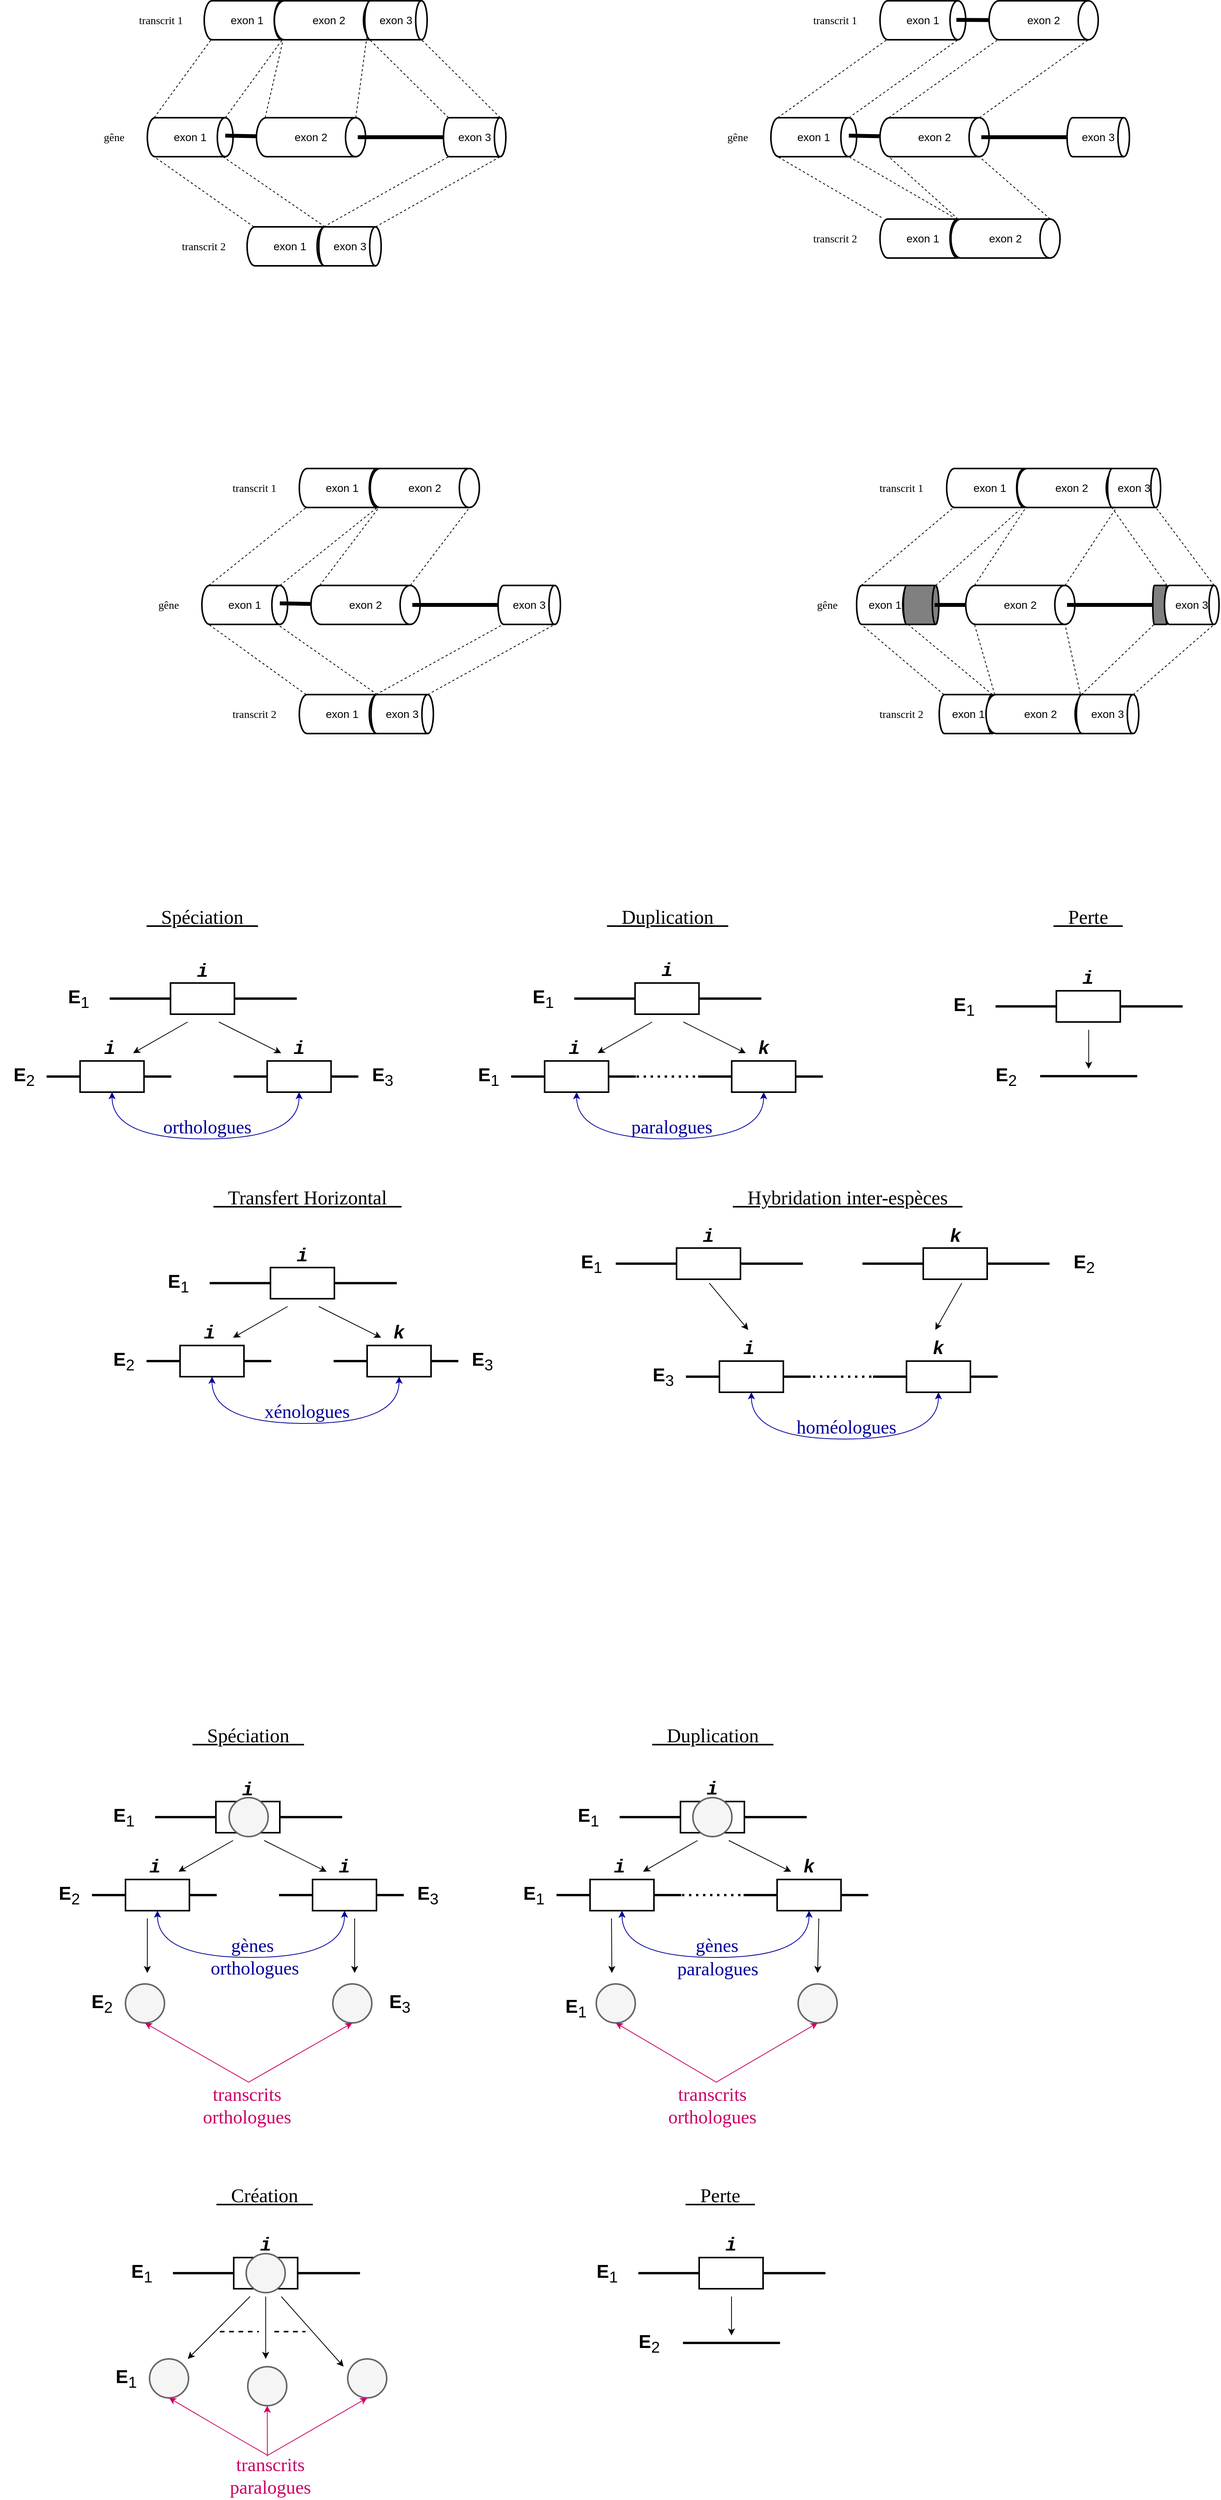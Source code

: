 <mxfile version="24.2.5" type="device">
  <diagram name="Chap1" id="8MCwnKJL2M6YkBLwLRT3">
    <mxGraphModel dx="956" dy="515" grid="1" gridSize="10" guides="1" tooltips="1" connect="1" arrows="1" fold="1" page="1" pageScale="1" pageWidth="850" pageHeight="1100" background="none" math="0" shadow="0">
      <root>
        <mxCell id="0" />
        <mxCell id="1" parent="0" />
        <mxCell id="ya-5Tr0PbeGaKO2rcUKc-279" value="" style="endArrow=none;dashed=1;html=1;strokeWidth=2;rounded=0;" edge="1" parent="1">
          <mxGeometry width="50" height="50" relative="1" as="geometry">
            <mxPoint x="363" y="3100" as="sourcePoint" />
            <mxPoint x="413" y="3100" as="targetPoint" />
          </mxGeometry>
        </mxCell>
        <mxCell id="i99JaRZohKiQuhW2JAXG-102" value="" style="strokeWidth=2;html=1;shape=mxgraph.flowchart.direct_data;whiteSpace=wrap;labelBackgroundColor=none;fillColor=#808080;fontSize=14;" parent="1" vertex="1">
          <mxGeometry x="1560" y="860" width="20" height="50" as="geometry" />
        </mxCell>
        <mxCell id="i99JaRZohKiQuhW2JAXG-124" value="exon 1" style="strokeWidth=2;html=1;shape=mxgraph.flowchart.direct_data;whiteSpace=wrap;labelBackgroundColor=none;fontSize=14;" parent="1" vertex="1">
          <mxGeometry x="1295.5" y="710" width="110" height="50" as="geometry" />
        </mxCell>
        <mxCell id="i99JaRZohKiQuhW2JAXG-73" value="exon 3" style="strokeWidth=2;html=1;shape=mxgraph.flowchart.direct_data;whiteSpace=wrap;labelBackgroundColor=none;fontSize=14;" parent="1" vertex="1">
          <mxGeometry x="1575" y="860" width="70" height="50" as="geometry" />
        </mxCell>
        <mxCell id="i99JaRZohKiQuhW2JAXG-83" value="exon 2" style="strokeWidth=2;html=1;shape=mxgraph.flowchart.direct_data;whiteSpace=wrap;labelBackgroundColor=none;fontSize=14;" parent="1" vertex="1">
          <mxGeometry x="1386" y="710" width="140" height="50" as="geometry" />
        </mxCell>
        <mxCell id="i99JaRZohKiQuhW2JAXG-91" value="exon 3" style="strokeWidth=2;html=1;shape=mxgraph.flowchart.direct_data;whiteSpace=wrap;labelBackgroundColor=none;fontSize=14;align=center;" parent="1" vertex="1">
          <mxGeometry x="1502" y="710" width="68" height="50" as="geometry" />
        </mxCell>
        <mxCell id="i99JaRZohKiQuhW2JAXG-2" value="exon 1" style="strokeWidth=2;html=1;shape=mxgraph.flowchart.direct_data;whiteSpace=wrap;labelBackgroundColor=none;fontSize=14;" parent="1" vertex="1">
          <mxGeometry x="270" y="260" width="110" height="50" as="geometry" />
        </mxCell>
        <mxCell id="i99JaRZohKiQuhW2JAXG-3" value="exon 2" style="strokeWidth=2;html=1;shape=mxgraph.flowchart.direct_data;whiteSpace=wrap;labelBackgroundColor=none;fontSize=14;" parent="1" vertex="1">
          <mxGeometry x="410" y="260" width="140" height="50" as="geometry" />
        </mxCell>
        <mxCell id="i99JaRZohKiQuhW2JAXG-4" value="exon 3" style="strokeWidth=2;html=1;shape=mxgraph.flowchart.direct_data;whiteSpace=wrap;labelBackgroundColor=none;fontSize=14;" parent="1" vertex="1">
          <mxGeometry x="650" y="260" width="80" height="50" as="geometry" />
        </mxCell>
        <mxCell id="i99JaRZohKiQuhW2JAXG-5" value="" style="endArrow=none;html=1;rounded=0;strokeWidth=5;labelBackgroundColor=none;fontColor=default;fontSize=14;" parent="1" target="i99JaRZohKiQuhW2JAXG-3" edge="1">
          <mxGeometry width="50" height="50" relative="1" as="geometry">
            <mxPoint x="370" y="283" as="sourcePoint" />
            <mxPoint x="410" y="285.105" as="targetPoint" />
          </mxGeometry>
        </mxCell>
        <mxCell id="i99JaRZohKiQuhW2JAXG-6" value="" style="endArrow=none;html=1;rounded=0;strokeWidth=5;entryX=0;entryY=0.5;entryDx=0;entryDy=0;entryPerimeter=0;labelBackgroundColor=none;fontColor=default;fontSize=14;" parent="1" target="i99JaRZohKiQuhW2JAXG-4" edge="1">
          <mxGeometry width="50" height="50" relative="1" as="geometry">
            <mxPoint x="540" y="285" as="sourcePoint" />
            <mxPoint x="550" y="285.5" as="targetPoint" />
          </mxGeometry>
        </mxCell>
        <mxCell id="i99JaRZohKiQuhW2JAXG-14" value="exon 1" style="strokeWidth=2;html=1;shape=mxgraph.flowchart.direct_data;whiteSpace=wrap;labelBackgroundColor=none;fontSize=14;" parent="1" vertex="1">
          <mxGeometry x="398" y="400" width="110" height="50" as="geometry" />
        </mxCell>
        <mxCell id="i99JaRZohKiQuhW2JAXG-16" value="exon 3" style="strokeWidth=2;html=1;shape=mxgraph.flowchart.direct_data;whiteSpace=wrap;labelBackgroundColor=none;fontSize=14;" parent="1" vertex="1">
          <mxGeometry x="490" y="400" width="80" height="50" as="geometry" />
        </mxCell>
        <mxCell id="i99JaRZohKiQuhW2JAXG-21" value="" style="endArrow=none;html=1;rounded=0;entryX=0.08;entryY=1;entryDx=0;entryDy=0;entryPerimeter=0;exitX=0.08;exitY=0;exitDx=0;exitDy=0;exitPerimeter=0;curved=0;labelBackgroundColor=none;fontColor=default;dashed=1;fontSize=14;" parent="1" source="i99JaRZohKiQuhW2JAXG-14" target="i99JaRZohKiQuhW2JAXG-2" edge="1">
          <mxGeometry width="50" height="50" relative="1" as="geometry">
            <mxPoint x="420" y="400" as="sourcePoint" />
            <mxPoint x="470" y="350" as="targetPoint" />
          </mxGeometry>
        </mxCell>
        <mxCell id="i99JaRZohKiQuhW2JAXG-22" value="" style="endArrow=none;html=1;rounded=0;entryX=0.855;entryY=0.96;entryDx=0;entryDy=0;entryPerimeter=0;exitX=0.91;exitY=0;exitDx=0;exitDy=0;exitPerimeter=0;labelBackgroundColor=none;fontColor=default;dashed=1;fontSize=14;" parent="1" source="i99JaRZohKiQuhW2JAXG-14" target="i99JaRZohKiQuhW2JAXG-2" edge="1">
          <mxGeometry width="50" height="50" relative="1" as="geometry">
            <mxPoint x="420" y="400" as="sourcePoint" />
            <mxPoint x="470" y="350" as="targetPoint" />
          </mxGeometry>
        </mxCell>
        <mxCell id="i99JaRZohKiQuhW2JAXG-23" value="" style="endArrow=none;html=1;rounded=0;entryX=0.08;entryY=1;entryDx=0;entryDy=0;entryPerimeter=0;exitX=0.08;exitY=0;exitDx=0;exitDy=0;exitPerimeter=0;labelBackgroundColor=none;fontColor=default;dashed=1;fontSize=14;" parent="1" source="i99JaRZohKiQuhW2JAXG-16" target="i99JaRZohKiQuhW2JAXG-4" edge="1">
          <mxGeometry width="50" height="50" relative="1" as="geometry">
            <mxPoint x="429" y="380" as="sourcePoint" />
            <mxPoint x="289" y="320" as="targetPoint" />
          </mxGeometry>
        </mxCell>
        <mxCell id="i99JaRZohKiQuhW2JAXG-24" value="" style="endArrow=none;html=1;rounded=0;entryX=0.91;entryY=1;entryDx=0;entryDy=0;entryPerimeter=0;exitX=0.91;exitY=0;exitDx=0;exitDy=0;exitPerimeter=0;labelBackgroundColor=none;fontColor=default;dashed=1;fontSize=14;" parent="1" source="i99JaRZohKiQuhW2JAXG-16" target="i99JaRZohKiQuhW2JAXG-4" edge="1">
          <mxGeometry width="50" height="50" relative="1" as="geometry">
            <mxPoint x="439" y="390" as="sourcePoint" />
            <mxPoint x="299" y="330" as="targetPoint" />
          </mxGeometry>
        </mxCell>
        <mxCell id="i99JaRZohKiQuhW2JAXG-25" value="exon 1" style="strokeWidth=2;html=1;shape=mxgraph.flowchart.direct_data;whiteSpace=wrap;labelBackgroundColor=none;fontSize=14;" parent="1" vertex="1">
          <mxGeometry x="340" y="860" width="110" height="50" as="geometry" />
        </mxCell>
        <mxCell id="i99JaRZohKiQuhW2JAXG-26" value="exon 2" style="strokeWidth=2;html=1;shape=mxgraph.flowchart.direct_data;whiteSpace=wrap;labelBackgroundColor=none;fontSize=14;" parent="1" vertex="1">
          <mxGeometry x="480" y="860" width="140" height="50" as="geometry" />
        </mxCell>
        <mxCell id="i99JaRZohKiQuhW2JAXG-27" value="exon 3" style="strokeWidth=2;html=1;shape=mxgraph.flowchart.direct_data;whiteSpace=wrap;labelBackgroundColor=none;fontSize=14;" parent="1" vertex="1">
          <mxGeometry x="720" y="860" width="80" height="50" as="geometry" />
        </mxCell>
        <mxCell id="i99JaRZohKiQuhW2JAXG-28" value="" style="endArrow=none;html=1;rounded=0;strokeWidth=5;labelBackgroundColor=none;fontColor=default;fontSize=14;" parent="1" target="i99JaRZohKiQuhW2JAXG-26" edge="1">
          <mxGeometry width="50" height="50" relative="1" as="geometry">
            <mxPoint x="440" y="883" as="sourcePoint" />
            <mxPoint x="480" y="885.105" as="targetPoint" />
          </mxGeometry>
        </mxCell>
        <mxCell id="i99JaRZohKiQuhW2JAXG-29" value="" style="endArrow=none;html=1;rounded=0;strokeWidth=5;entryX=0;entryY=0.5;entryDx=0;entryDy=0;entryPerimeter=0;labelBackgroundColor=none;fontColor=default;fontSize=14;" parent="1" target="i99JaRZohKiQuhW2JAXG-27" edge="1">
          <mxGeometry width="50" height="50" relative="1" as="geometry">
            <mxPoint x="610" y="885" as="sourcePoint" />
            <mxPoint x="620" y="885.5" as="targetPoint" />
          </mxGeometry>
        </mxCell>
        <mxCell id="i99JaRZohKiQuhW2JAXG-30" value="exon 1" style="strokeWidth=2;html=1;shape=mxgraph.flowchart.direct_data;whiteSpace=wrap;labelBackgroundColor=none;fontSize=14;" parent="1" vertex="1">
          <mxGeometry x="465" y="1000" width="110" height="50" as="geometry" />
        </mxCell>
        <mxCell id="i99JaRZohKiQuhW2JAXG-31" value="exon 3" style="strokeWidth=2;html=1;shape=mxgraph.flowchart.direct_data;whiteSpace=wrap;labelBackgroundColor=none;fontSize=14;" parent="1" vertex="1">
          <mxGeometry x="557" y="1000" width="80" height="50" as="geometry" />
        </mxCell>
        <mxCell id="i99JaRZohKiQuhW2JAXG-32" value="" style="endArrow=none;html=1;rounded=0;entryX=0.08;entryY=1;entryDx=0;entryDy=0;entryPerimeter=0;exitX=0.08;exitY=0;exitDx=0;exitDy=0;exitPerimeter=0;curved=0;labelBackgroundColor=none;fontColor=default;dashed=1;strokeWidth=1;fontSize=14;" parent="1" source="i99JaRZohKiQuhW2JAXG-30" target="i99JaRZohKiQuhW2JAXG-25" edge="1">
          <mxGeometry width="50" height="50" relative="1" as="geometry">
            <mxPoint x="490" y="1000" as="sourcePoint" />
            <mxPoint x="540" y="950" as="targetPoint" />
          </mxGeometry>
        </mxCell>
        <mxCell id="i99JaRZohKiQuhW2JAXG-33" value="" style="endArrow=none;html=1;rounded=0;entryX=0.855;entryY=0.96;entryDx=0;entryDy=0;entryPerimeter=0;exitX=0.91;exitY=0;exitDx=0;exitDy=0;exitPerimeter=0;labelBackgroundColor=none;fontColor=default;dashed=1;strokeWidth=1;fontSize=14;" parent="1" source="i99JaRZohKiQuhW2JAXG-30" target="i99JaRZohKiQuhW2JAXG-25" edge="1">
          <mxGeometry width="50" height="50" relative="1" as="geometry">
            <mxPoint x="490" y="1000" as="sourcePoint" />
            <mxPoint x="540" y="950" as="targetPoint" />
          </mxGeometry>
        </mxCell>
        <mxCell id="i99JaRZohKiQuhW2JAXG-34" value="" style="endArrow=none;html=1;rounded=0;entryX=0.08;entryY=1;entryDx=0;entryDy=0;entryPerimeter=0;exitX=0.08;exitY=0;exitDx=0;exitDy=0;exitPerimeter=0;labelBackgroundColor=none;fontColor=default;dashed=1;strokeWidth=1;fontSize=14;" parent="1" source="i99JaRZohKiQuhW2JAXG-31" target="i99JaRZohKiQuhW2JAXG-27" edge="1">
          <mxGeometry width="50" height="50" relative="1" as="geometry">
            <mxPoint x="499" y="980" as="sourcePoint" />
            <mxPoint x="359" y="920" as="targetPoint" />
          </mxGeometry>
        </mxCell>
        <mxCell id="i99JaRZohKiQuhW2JAXG-35" value="" style="endArrow=none;html=1;rounded=0;entryX=0.91;entryY=1;entryDx=0;entryDy=0;entryPerimeter=0;exitX=0.91;exitY=0;exitDx=0;exitDy=0;exitPerimeter=0;labelBackgroundColor=none;fontColor=default;dashed=1;strokeWidth=1;fontSize=14;" parent="1" source="i99JaRZohKiQuhW2JAXG-31" target="i99JaRZohKiQuhW2JAXG-27" edge="1">
          <mxGeometry width="50" height="50" relative="1" as="geometry">
            <mxPoint x="509" y="990" as="sourcePoint" />
            <mxPoint x="369" y="930" as="targetPoint" />
          </mxGeometry>
        </mxCell>
        <mxCell id="i99JaRZohKiQuhW2JAXG-36" value="exon 1" style="strokeWidth=2;html=1;shape=mxgraph.flowchart.direct_data;whiteSpace=wrap;labelBackgroundColor=none;fontSize=14;" parent="1" vertex="1">
          <mxGeometry x="465" y="710" width="110" height="50" as="geometry" />
        </mxCell>
        <mxCell id="i99JaRZohKiQuhW2JAXG-37" value="exon 2" style="strokeWidth=2;html=1;shape=mxgraph.flowchart.direct_data;whiteSpace=wrap;labelBackgroundColor=none;fontSize=14;" parent="1" vertex="1">
          <mxGeometry x="556" y="710" width="140" height="50" as="geometry" />
        </mxCell>
        <mxCell id="i99JaRZohKiQuhW2JAXG-38" value="" style="endArrow=none;html=1;rounded=0;entryX=0.08;entryY=1;entryDx=0;entryDy=0;entryPerimeter=0;exitX=0.08;exitY=0;exitDx=0;exitDy=0;exitPerimeter=0;labelBackgroundColor=none;fontColor=default;strokeWidth=1;dashed=1;fontSize=14;" parent="1" source="i99JaRZohKiQuhW2JAXG-25" target="i99JaRZohKiQuhW2JAXG-36" edge="1">
          <mxGeometry width="50" height="50" relative="1" as="geometry">
            <mxPoint x="575" y="1010" as="sourcePoint" />
            <mxPoint x="444" y="918" as="targetPoint" />
          </mxGeometry>
        </mxCell>
        <mxCell id="i99JaRZohKiQuhW2JAXG-39" value="" style="endArrow=none;html=1;rounded=0;entryX=0.91;entryY=1;entryDx=0;entryDy=0;entryPerimeter=0;exitX=0.91;exitY=0;exitDx=0;exitDy=0;exitPerimeter=0;labelBackgroundColor=none;fontColor=default;strokeWidth=1;dashed=1;fontSize=14;" parent="1" source="i99JaRZohKiQuhW2JAXG-25" target="i99JaRZohKiQuhW2JAXG-36" edge="1">
          <mxGeometry width="50" height="50" relative="1" as="geometry">
            <mxPoint x="585" y="1020" as="sourcePoint" />
            <mxPoint x="454" y="928" as="targetPoint" />
          </mxGeometry>
        </mxCell>
        <mxCell id="i99JaRZohKiQuhW2JAXG-40" value="" style="endArrow=none;html=1;rounded=0;entryX=0.08;entryY=1;entryDx=0;entryDy=0;entryPerimeter=0;exitX=0.08;exitY=0;exitDx=0;exitDy=0;exitPerimeter=0;labelBackgroundColor=none;fontColor=default;dashed=1;strokeWidth=1;fontSize=14;" parent="1" source="i99JaRZohKiQuhW2JAXG-26" target="i99JaRZohKiQuhW2JAXG-37" edge="1">
          <mxGeometry width="50" height="50" relative="1" as="geometry">
            <mxPoint x="595" y="1030" as="sourcePoint" />
            <mxPoint x="464" y="938" as="targetPoint" />
          </mxGeometry>
        </mxCell>
        <mxCell id="i99JaRZohKiQuhW2JAXG-41" value="" style="endArrow=none;html=1;rounded=0;entryX=0.91;entryY=1;entryDx=0;entryDy=0;entryPerimeter=0;exitX=0.91;exitY=0;exitDx=0;exitDy=0;exitPerimeter=0;labelBackgroundColor=none;fontColor=default;dashed=1;strokeWidth=1;fontSize=14;" parent="1" source="i99JaRZohKiQuhW2JAXG-26" target="i99JaRZohKiQuhW2JAXG-37" edge="1">
          <mxGeometry width="50" height="50" relative="1" as="geometry">
            <mxPoint x="605" y="1040" as="sourcePoint" />
            <mxPoint x="474" y="948" as="targetPoint" />
          </mxGeometry>
        </mxCell>
        <mxCell id="i99JaRZohKiQuhW2JAXG-42" value="&lt;font style=&quot;font-size: 14px;&quot; face=&quot;Verdana&quot;&gt;transcrit 1&lt;/font&gt;" style="text;html=1;align=center;verticalAlign=middle;whiteSpace=wrap;rounded=0;fontSize=14;" parent="1" vertex="1">
          <mxGeometry x="370" y="720" width="75" height="30" as="geometry" />
        </mxCell>
        <mxCell id="i99JaRZohKiQuhW2JAXG-43" value="&lt;font style=&quot;font-size: 14px;&quot; face=&quot;Verdana&quot;&gt;transcrit 2&lt;/font&gt;" style="text;html=1;align=center;verticalAlign=middle;whiteSpace=wrap;rounded=0;fontSize=14;" parent="1" vertex="1">
          <mxGeometry x="370" y="1010" width="75" height="30" as="geometry" />
        </mxCell>
        <mxCell id="i99JaRZohKiQuhW2JAXG-44" value="&lt;font style=&quot;font-size: 14px;&quot; face=&quot;Verdana&quot;&gt;gêne&lt;/font&gt;" style="text;html=1;align=center;verticalAlign=middle;whiteSpace=wrap;rounded=0;fontSize=14;" parent="1" vertex="1">
          <mxGeometry x="260" y="870" width="75" height="30" as="geometry" />
        </mxCell>
        <mxCell id="i99JaRZohKiQuhW2JAXG-45" value="&lt;font style=&quot;font-size: 14px;&quot; face=&quot;Verdana&quot;&gt;gêne&lt;/font&gt;" style="text;html=1;align=center;verticalAlign=middle;whiteSpace=wrap;rounded=0;fontSize=14;" parent="1" vertex="1">
          <mxGeometry x="190" y="270" width="75" height="30" as="geometry" />
        </mxCell>
        <mxCell id="i99JaRZohKiQuhW2JAXG-46" value="&lt;font style=&quot;font-size: 14px;&quot; face=&quot;Verdana&quot;&gt;transcrit 1&lt;/font&gt;" style="text;html=1;align=center;verticalAlign=middle;whiteSpace=wrap;rounded=0;fontSize=14;" parent="1" vertex="1">
          <mxGeometry x="250" y="120" width="75" height="30" as="geometry" />
        </mxCell>
        <mxCell id="i99JaRZohKiQuhW2JAXG-47" value="exon 1" style="strokeWidth=2;html=1;shape=mxgraph.flowchart.direct_data;whiteSpace=wrap;labelBackgroundColor=none;fontSize=14;" parent="1" vertex="1">
          <mxGeometry x="1070" y="260" width="110" height="50" as="geometry" />
        </mxCell>
        <mxCell id="i99JaRZohKiQuhW2JAXG-48" value="exon 2" style="strokeWidth=2;html=1;shape=mxgraph.flowchart.direct_data;whiteSpace=wrap;labelBackgroundColor=none;fontSize=14;" parent="1" vertex="1">
          <mxGeometry x="1210" y="260" width="140" height="50" as="geometry" />
        </mxCell>
        <mxCell id="i99JaRZohKiQuhW2JAXG-49" value="exon 3" style="strokeWidth=2;html=1;shape=mxgraph.flowchart.direct_data;whiteSpace=wrap;labelBackgroundColor=none;fontSize=14;" parent="1" vertex="1">
          <mxGeometry x="1450" y="260" width="80" height="50" as="geometry" />
        </mxCell>
        <mxCell id="i99JaRZohKiQuhW2JAXG-50" value="" style="endArrow=none;html=1;rounded=0;strokeWidth=5;labelBackgroundColor=none;fontColor=default;fontSize=14;" parent="1" target="i99JaRZohKiQuhW2JAXG-48" edge="1">
          <mxGeometry width="50" height="50" relative="1" as="geometry">
            <mxPoint x="1170" y="283" as="sourcePoint" />
            <mxPoint x="1210" y="285.105" as="targetPoint" />
          </mxGeometry>
        </mxCell>
        <mxCell id="i99JaRZohKiQuhW2JAXG-51" value="" style="endArrow=none;html=1;rounded=0;strokeWidth=5;entryX=0;entryY=0.5;entryDx=0;entryDy=0;entryPerimeter=0;labelBackgroundColor=none;fontColor=default;fontSize=14;" parent="1" target="i99JaRZohKiQuhW2JAXG-49" edge="1">
          <mxGeometry width="50" height="50" relative="1" as="geometry">
            <mxPoint x="1340" y="285" as="sourcePoint" />
            <mxPoint x="1350" y="285.5" as="targetPoint" />
          </mxGeometry>
        </mxCell>
        <mxCell id="i99JaRZohKiQuhW2JAXG-58" value="exon 1" style="strokeWidth=2;html=1;shape=mxgraph.flowchart.direct_data;whiteSpace=wrap;labelBackgroundColor=none;fontSize=14;" parent="1" vertex="1">
          <mxGeometry x="1210" y="110" width="110" height="50" as="geometry" />
        </mxCell>
        <mxCell id="i99JaRZohKiQuhW2JAXG-59" value="exon 2" style="strokeWidth=2;html=1;shape=mxgraph.flowchart.direct_data;whiteSpace=wrap;labelBackgroundColor=none;fontSize=14;" parent="1" vertex="1">
          <mxGeometry x="1350" y="110" width="140" height="50" as="geometry" />
        </mxCell>
        <mxCell id="i99JaRZohKiQuhW2JAXG-60" value="" style="endArrow=none;html=1;rounded=0;entryX=0.08;entryY=1;entryDx=0;entryDy=0;entryPerimeter=0;exitX=0.08;exitY=0;exitDx=0;exitDy=0;exitPerimeter=0;labelBackgroundColor=none;fontColor=default;strokeWidth=1;dashed=1;fontSize=14;" parent="1" source="i99JaRZohKiQuhW2JAXG-47" target="i99JaRZohKiQuhW2JAXG-58" edge="1">
          <mxGeometry width="50" height="50" relative="1" as="geometry">
            <mxPoint x="1305" y="400" as="sourcePoint" />
            <mxPoint x="1174" y="308" as="targetPoint" />
          </mxGeometry>
        </mxCell>
        <mxCell id="i99JaRZohKiQuhW2JAXG-61" value="" style="endArrow=none;html=1;rounded=0;entryX=0.91;entryY=1;entryDx=0;entryDy=0;entryPerimeter=0;exitX=0.91;exitY=0;exitDx=0;exitDy=0;exitPerimeter=0;labelBackgroundColor=none;fontColor=default;strokeWidth=1;dashed=1;fontSize=14;" parent="1" source="i99JaRZohKiQuhW2JAXG-47" target="i99JaRZohKiQuhW2JAXG-58" edge="1">
          <mxGeometry width="50" height="50" relative="1" as="geometry">
            <mxPoint x="1315" y="410" as="sourcePoint" />
            <mxPoint x="1184" y="318" as="targetPoint" />
          </mxGeometry>
        </mxCell>
        <mxCell id="i99JaRZohKiQuhW2JAXG-62" value="" style="endArrow=none;html=1;rounded=0;entryX=0.08;entryY=1;entryDx=0;entryDy=0;entryPerimeter=0;exitX=0.08;exitY=0;exitDx=0;exitDy=0;exitPerimeter=0;labelBackgroundColor=none;fontColor=default;dashed=1;strokeWidth=1;fontSize=14;" parent="1" source="i99JaRZohKiQuhW2JAXG-48" target="i99JaRZohKiQuhW2JAXG-59" edge="1">
          <mxGeometry width="50" height="50" relative="1" as="geometry">
            <mxPoint x="1325" y="420" as="sourcePoint" />
            <mxPoint x="1194" y="328" as="targetPoint" />
          </mxGeometry>
        </mxCell>
        <mxCell id="i99JaRZohKiQuhW2JAXG-63" value="" style="endArrow=none;html=1;rounded=0;entryX=0.91;entryY=1;entryDx=0;entryDy=0;entryPerimeter=0;exitX=0.91;exitY=0;exitDx=0;exitDy=0;exitPerimeter=0;labelBackgroundColor=none;fontColor=default;dashed=1;strokeWidth=1;fontSize=14;" parent="1" source="i99JaRZohKiQuhW2JAXG-48" target="i99JaRZohKiQuhW2JAXG-59" edge="1">
          <mxGeometry width="50" height="50" relative="1" as="geometry">
            <mxPoint x="1335" y="430" as="sourcePoint" />
            <mxPoint x="1204" y="338" as="targetPoint" />
          </mxGeometry>
        </mxCell>
        <mxCell id="i99JaRZohKiQuhW2JAXG-64" value="&lt;font style=&quot;font-size: 14px;&quot; face=&quot;Verdana&quot;&gt;transcrit 1&lt;/font&gt;" style="text;html=1;align=center;verticalAlign=middle;whiteSpace=wrap;rounded=0;fontSize=14;" parent="1" vertex="1">
          <mxGeometry x="1115" y="120" width="75" height="30" as="geometry" />
        </mxCell>
        <mxCell id="i99JaRZohKiQuhW2JAXG-66" value="&lt;font style=&quot;font-size: 14px;&quot; face=&quot;Verdana&quot;&gt;gêne&lt;/font&gt;" style="text;html=1;align=center;verticalAlign=middle;whiteSpace=wrap;rounded=0;fontSize=14;" parent="1" vertex="1">
          <mxGeometry x="990" y="270" width="75" height="30" as="geometry" />
        </mxCell>
        <mxCell id="i99JaRZohKiQuhW2JAXG-67" value="" style="endArrow=none;html=1;rounded=0;strokeWidth=5;labelBackgroundColor=none;fontColor=default;fontSize=14;" parent="1" target="i99JaRZohKiQuhW2JAXG-59" edge="1">
          <mxGeometry width="50" height="50" relative="1" as="geometry">
            <mxPoint x="1308" y="134.5" as="sourcePoint" />
            <mxPoint x="1348" y="135.5" as="targetPoint" />
          </mxGeometry>
        </mxCell>
        <mxCell id="i99JaRZohKiQuhW2JAXG-72" value="exon 2" style="strokeWidth=2;html=1;shape=mxgraph.flowchart.direct_data;whiteSpace=wrap;labelBackgroundColor=none;fontSize=14;" parent="1" vertex="1">
          <mxGeometry x="1320" y="860" width="140" height="50" as="geometry" />
        </mxCell>
        <mxCell id="i99JaRZohKiQuhW2JAXG-76" value="exon 1" style="strokeWidth=2;html=1;shape=mxgraph.flowchart.direct_data;whiteSpace=wrap;labelBackgroundColor=none;fontSize=14;" parent="1" vertex="1">
          <mxGeometry x="1286" y="1000" width="75" height="50" as="geometry" />
        </mxCell>
        <mxCell id="i99JaRZohKiQuhW2JAXG-78" value="" style="endArrow=none;html=1;rounded=0;entryX=0.08;entryY=1;entryDx=0;entryDy=0;entryPerimeter=0;exitX=0.08;exitY=0;exitDx=0;exitDy=0;exitPerimeter=0;curved=0;labelBackgroundColor=none;fontColor=default;dashed=1;strokeWidth=1;fontSize=14;" parent="1" source="i99JaRZohKiQuhW2JAXG-76" target="i99JaRZohKiQuhW2JAXG-71" edge="1">
          <mxGeometry width="50" height="50" relative="1" as="geometry">
            <mxPoint x="1330" y="960" as="sourcePoint" />
            <mxPoint x="1380" y="910" as="targetPoint" />
          </mxGeometry>
        </mxCell>
        <mxCell id="i99JaRZohKiQuhW2JAXG-79" value="" style="endArrow=none;html=1;rounded=0;entryX=0.91;entryY=1;entryDx=0;entryDy=0;entryPerimeter=0;labelBackgroundColor=none;fontColor=default;dashed=1;strokeWidth=1;exitX=0.91;exitY=0;exitDx=0;exitDy=0;exitPerimeter=0;fontSize=14;" parent="1" source="i99JaRZohKiQuhW2JAXG-76" target="i99JaRZohKiQuhW2JAXG-71" edge="1">
          <mxGeometry width="50" height="50" relative="1" as="geometry">
            <mxPoint x="1320" y="950" as="sourcePoint" />
            <mxPoint x="1380" y="910" as="targetPoint" />
          </mxGeometry>
        </mxCell>
        <mxCell id="i99JaRZohKiQuhW2JAXG-80" value="" style="endArrow=none;html=1;rounded=0;entryX=0.08;entryY=1;entryDx=0;entryDy=0;entryPerimeter=0;exitX=0.08;exitY=0;exitDx=0;exitDy=0;exitPerimeter=0;labelBackgroundColor=none;fontColor=default;dashed=1;strokeWidth=1;fontSize=14;" parent="1" source="i99JaRZohKiQuhW2JAXG-77" target="i99JaRZohKiQuhW2JAXG-102" edge="1">
          <mxGeometry width="50" height="50" relative="1" as="geometry">
            <mxPoint x="1339" y="940" as="sourcePoint" />
            <mxPoint x="1199" y="880" as="targetPoint" />
          </mxGeometry>
        </mxCell>
        <mxCell id="i99JaRZohKiQuhW2JAXG-81" value="" style="endArrow=none;html=1;rounded=0;entryX=0.91;entryY=1;entryDx=0;entryDy=0;entryPerimeter=0;exitX=0.91;exitY=0;exitDx=0;exitDy=0;exitPerimeter=0;labelBackgroundColor=none;fontColor=default;dashed=1;strokeWidth=1;fontSize=14;" parent="1" source="i99JaRZohKiQuhW2JAXG-77" target="i99JaRZohKiQuhW2JAXG-73" edge="1">
          <mxGeometry width="50" height="50" relative="1" as="geometry">
            <mxPoint x="1349" y="950" as="sourcePoint" />
            <mxPoint x="1209" y="890" as="targetPoint" />
          </mxGeometry>
        </mxCell>
        <mxCell id="i99JaRZohKiQuhW2JAXG-86" value="" style="endArrow=none;html=1;rounded=0;entryX=0.08;entryY=1;entryDx=0;entryDy=0;entryPerimeter=0;exitX=0.08;exitY=0;exitDx=0;exitDy=0;exitPerimeter=0;labelBackgroundColor=none;fontColor=default;dashed=1;strokeWidth=1;fontSize=14;" parent="1" source="i99JaRZohKiQuhW2JAXG-72" target="i99JaRZohKiQuhW2JAXG-83" edge="1">
          <mxGeometry width="50" height="50" relative="1" as="geometry">
            <mxPoint x="1435" y="990" as="sourcePoint" />
            <mxPoint x="1304" y="898" as="targetPoint" />
          </mxGeometry>
        </mxCell>
        <mxCell id="i99JaRZohKiQuhW2JAXG-88" value="&lt;font style=&quot;font-size: 14px;&quot; face=&quot;Verdana&quot;&gt;transcrit 1&lt;/font&gt;" style="text;html=1;align=center;verticalAlign=middle;whiteSpace=wrap;rounded=0;fontSize=14;" parent="1" vertex="1">
          <mxGeometry x="1200" y="720" width="75" height="30" as="geometry" />
        </mxCell>
        <mxCell id="i99JaRZohKiQuhW2JAXG-89" value="&lt;font style=&quot;font-size: 14px;&quot; face=&quot;Verdana&quot;&gt;transcrit 2&lt;/font&gt;" style="text;html=1;align=center;verticalAlign=middle;whiteSpace=wrap;rounded=0;fontSize=14;" parent="1" vertex="1">
          <mxGeometry x="1200" y="1010" width="75" height="30" as="geometry" />
        </mxCell>
        <mxCell id="i99JaRZohKiQuhW2JAXG-90" value="&lt;font style=&quot;font-size: 14px;&quot; face=&quot;Verdana&quot;&gt;gêne&lt;/font&gt;" style="text;html=1;align=center;verticalAlign=middle;whiteSpace=wrap;rounded=0;fontSize=14;" parent="1" vertex="1">
          <mxGeometry x="1105" y="870" width="75" height="30" as="geometry" />
        </mxCell>
        <mxCell id="i99JaRZohKiQuhW2JAXG-93" value="" style="endArrow=none;html=1;rounded=0;labelBackgroundColor=none;fontColor=default;dashed=1;strokeWidth=1;entryX=0.91;entryY=1;entryDx=0;entryDy=0;entryPerimeter=0;exitX=0.91;exitY=0;exitDx=0;exitDy=0;exitPerimeter=0;fontSize=14;" parent="1" source="i99JaRZohKiQuhW2JAXG-72" target="i99JaRZohKiQuhW2JAXG-83" edge="1">
          <mxGeometry width="50" height="50" relative="1" as="geometry">
            <mxPoint x="1478" y="840" as="sourcePoint" />
            <mxPoint x="1528.5" y="710" as="targetPoint" />
          </mxGeometry>
        </mxCell>
        <mxCell id="i99JaRZohKiQuhW2JAXG-95" value="" style="endArrow=none;html=1;rounded=0;entryX=0.08;entryY=1;entryDx=0;entryDy=0;entryPerimeter=0;exitX=0.91;exitY=0;exitDx=0;exitDy=0;exitPerimeter=0;labelBackgroundColor=none;fontColor=default;dashed=1;strokeWidth=1;fontSize=14;" parent="1" source="i99JaRZohKiQuhW2JAXG-102" target="i99JaRZohKiQuhW2JAXG-91" edge="1">
          <mxGeometry width="50" height="50" relative="1" as="geometry">
            <mxPoint x="1416" y="970" as="sourcePoint" />
            <mxPoint x="1576" y="880" as="targetPoint" />
          </mxGeometry>
        </mxCell>
        <mxCell id="i99JaRZohKiQuhW2JAXG-96" value="" style="endArrow=none;html=1;rounded=0;entryX=0.91;entryY=1;entryDx=0;entryDy=0;entryPerimeter=0;labelBackgroundColor=none;fontColor=default;dashed=1;strokeWidth=1;exitX=0.91;exitY=0;exitDx=0;exitDy=0;exitPerimeter=0;fontSize=14;" parent="1" source="i99JaRZohKiQuhW2JAXG-73" target="i99JaRZohKiQuhW2JAXG-91" edge="1">
          <mxGeometry width="50" height="50" relative="1" as="geometry">
            <mxPoint x="1630" y="860" as="sourcePoint" />
            <mxPoint x="1586" y="890" as="targetPoint" />
          </mxGeometry>
        </mxCell>
        <mxCell id="i99JaRZohKiQuhW2JAXG-97" value="exon 2" style="strokeWidth=2;html=1;shape=mxgraph.flowchart.direct_data;whiteSpace=wrap;labelBackgroundColor=none;fontSize=14;" parent="1" vertex="1">
          <mxGeometry x="1346" y="1000" width="140" height="50" as="geometry" />
        </mxCell>
        <mxCell id="i99JaRZohKiQuhW2JAXG-77" value="exon 3" style="strokeWidth=2;html=1;shape=mxgraph.flowchart.direct_data;whiteSpace=wrap;labelBackgroundColor=none;fontSize=14;" parent="1" vertex="1">
          <mxGeometry x="1462" y="1000" width="80" height="50" as="geometry" />
        </mxCell>
        <mxCell id="i99JaRZohKiQuhW2JAXG-100" value="" style="endArrow=none;html=1;rounded=0;entryX=0.91;entryY=1;entryDx=0;entryDy=0;entryPerimeter=0;exitX=0.864;exitY=-0.02;exitDx=0;exitDy=0;exitPerimeter=0;labelBackgroundColor=none;fontColor=default;dashed=1;strokeWidth=1;fontSize=14;" parent="1" source="i99JaRZohKiQuhW2JAXG-97" target="i99JaRZohKiQuhW2JAXG-72" edge="1">
          <mxGeometry width="50" height="50" relative="1" as="geometry">
            <mxPoint x="1550" y="970" as="sourcePoint" />
            <mxPoint x="1643" y="880" as="targetPoint" />
          </mxGeometry>
        </mxCell>
        <mxCell id="i99JaRZohKiQuhW2JAXG-101" value="" style="endArrow=none;html=1;rounded=0;entryX=0.08;entryY=1;entryDx=0;entryDy=0;entryPerimeter=0;exitX=0.08;exitY=0;exitDx=0;exitDy=0;exitPerimeter=0;labelBackgroundColor=none;fontColor=default;dashed=1;strokeWidth=1;fontSize=14;" parent="1" source="i99JaRZohKiQuhW2JAXG-97" target="i99JaRZohKiQuhW2JAXG-72" edge="1">
          <mxGeometry width="50" height="50" relative="1" as="geometry">
            <mxPoint x="1560" y="980" as="sourcePoint" />
            <mxPoint x="1653" y="890" as="targetPoint" />
          </mxGeometry>
        </mxCell>
        <mxCell id="i99JaRZohKiQuhW2JAXG-106" value="exon 1" style="strokeWidth=2;html=1;shape=mxgraph.flowchart.direct_data;whiteSpace=wrap;labelBackgroundColor=none;fontSize=14;" parent="1" vertex="1">
          <mxGeometry x="343" y="110" width="110" height="50" as="geometry" />
        </mxCell>
        <mxCell id="i99JaRZohKiQuhW2JAXG-107" value="exon 2" style="strokeWidth=2;html=1;shape=mxgraph.flowchart.direct_data;whiteSpace=wrap;labelBackgroundColor=none;fontSize=14;" parent="1" vertex="1">
          <mxGeometry x="433" y="110" width="140" height="50" as="geometry" />
        </mxCell>
        <mxCell id="i99JaRZohKiQuhW2JAXG-108" value="exon 3" style="strokeWidth=2;html=1;shape=mxgraph.flowchart.direct_data;whiteSpace=wrap;labelBackgroundColor=none;fontSize=14;" parent="1" vertex="1">
          <mxGeometry x="549" y="110" width="80" height="50" as="geometry" />
        </mxCell>
        <mxCell id="i99JaRZohKiQuhW2JAXG-109" value="" style="endArrow=none;html=1;rounded=0;entryX=0.08;entryY=1;entryDx=0;entryDy=0;entryPerimeter=0;exitX=0.08;exitY=0;exitDx=0;exitDy=0;exitPerimeter=0;labelBackgroundColor=none;fontColor=default;dashed=1;fontSize=14;" parent="1" source="i99JaRZohKiQuhW2JAXG-2" target="i99JaRZohKiQuhW2JAXG-106" edge="1">
          <mxGeometry width="50" height="50" relative="1" as="geometry">
            <mxPoint x="505" y="410" as="sourcePoint" />
            <mxPoint x="374" y="318" as="targetPoint" />
          </mxGeometry>
        </mxCell>
        <mxCell id="i99JaRZohKiQuhW2JAXG-110" value="" style="endArrow=none;html=1;rounded=0;entryX=0.91;entryY=1;entryDx=0;entryDy=0;entryPerimeter=0;exitX=0.91;exitY=0;exitDx=0;exitDy=0;exitPerimeter=0;labelBackgroundColor=none;fontColor=default;dashed=1;fontSize=14;" parent="1" source="i99JaRZohKiQuhW2JAXG-2" target="i99JaRZohKiQuhW2JAXG-106" edge="1">
          <mxGeometry width="50" height="50" relative="1" as="geometry">
            <mxPoint x="515" y="420" as="sourcePoint" />
            <mxPoint x="384" y="328" as="targetPoint" />
          </mxGeometry>
        </mxCell>
        <mxCell id="i99JaRZohKiQuhW2JAXG-111" value="" style="endArrow=none;html=1;rounded=0;entryX=0.08;entryY=1;entryDx=0;entryDy=0;entryPerimeter=0;exitX=0.08;exitY=0;exitDx=0;exitDy=0;exitPerimeter=0;labelBackgroundColor=none;fontColor=default;dashed=1;fontSize=14;" parent="1" source="i99JaRZohKiQuhW2JAXG-3" target="i99JaRZohKiQuhW2JAXG-107" edge="1">
          <mxGeometry width="50" height="50" relative="1" as="geometry">
            <mxPoint x="525" y="430" as="sourcePoint" />
            <mxPoint x="394" y="338" as="targetPoint" />
          </mxGeometry>
        </mxCell>
        <mxCell id="i99JaRZohKiQuhW2JAXG-112" value="" style="endArrow=none;html=1;rounded=0;entryX=0.85;entryY=0.88;entryDx=0;entryDy=0;entryPerimeter=0;exitX=0.91;exitY=0;exitDx=0;exitDy=0;exitPerimeter=0;labelBackgroundColor=none;fontColor=default;dashed=1;fontSize=14;" parent="1" source="i99JaRZohKiQuhW2JAXG-3" target="i99JaRZohKiQuhW2JAXG-107" edge="1">
          <mxGeometry width="50" height="50" relative="1" as="geometry">
            <mxPoint x="535" y="440" as="sourcePoint" />
            <mxPoint x="404" y="348" as="targetPoint" />
          </mxGeometry>
        </mxCell>
        <mxCell id="i99JaRZohKiQuhW2JAXG-113" value="" style="endArrow=none;html=1;rounded=0;entryX=0.08;entryY=1;entryDx=0;entryDy=0;entryPerimeter=0;exitX=0.08;exitY=0;exitDx=0;exitDy=0;exitPerimeter=0;labelBackgroundColor=none;fontColor=default;dashed=1;fontSize=14;" parent="1" source="i99JaRZohKiQuhW2JAXG-4" target="i99JaRZohKiQuhW2JAXG-108" edge="1">
          <mxGeometry width="50" height="50" relative="1" as="geometry">
            <mxPoint x="545" y="450" as="sourcePoint" />
            <mxPoint x="414" y="358" as="targetPoint" />
          </mxGeometry>
        </mxCell>
        <mxCell id="i99JaRZohKiQuhW2JAXG-114" value="" style="endArrow=none;html=1;rounded=0;exitX=0.91;exitY=0;exitDx=0;exitDy=0;exitPerimeter=0;labelBackgroundColor=none;fontColor=default;dashed=1;entryX=0.91;entryY=1;entryDx=0;entryDy=0;entryPerimeter=0;fontSize=14;" parent="1" source="i99JaRZohKiQuhW2JAXG-4" target="i99JaRZohKiQuhW2JAXG-108" edge="1">
          <mxGeometry width="50" height="50" relative="1" as="geometry">
            <mxPoint x="555" y="460" as="sourcePoint" />
            <mxPoint x="550" y="360" as="targetPoint" />
          </mxGeometry>
        </mxCell>
        <mxCell id="i99JaRZohKiQuhW2JAXG-115" value="&lt;font style=&quot;font-size: 14px;&quot; face=&quot;Verdana&quot;&gt;transcrit 2&lt;/font&gt;" style="text;html=1;align=center;verticalAlign=middle;whiteSpace=wrap;rounded=0;fontSize=14;" parent="1" vertex="1">
          <mxGeometry x="305" y="410" width="75" height="30" as="geometry" />
        </mxCell>
        <mxCell id="i99JaRZohKiQuhW2JAXG-116" value="exon 1" style="strokeWidth=2;html=1;shape=mxgraph.flowchart.direct_data;whiteSpace=wrap;labelBackgroundColor=none;fontSize=14;" parent="1" vertex="1">
          <mxGeometry x="1210" y="390" width="110" height="50" as="geometry" />
        </mxCell>
        <mxCell id="i99JaRZohKiQuhW2JAXG-117" value="exon 2" style="strokeWidth=2;html=1;shape=mxgraph.flowchart.direct_data;whiteSpace=wrap;labelBackgroundColor=none;fontSize=14;" parent="1" vertex="1">
          <mxGeometry x="1301" y="390" width="140" height="50" as="geometry" />
        </mxCell>
        <mxCell id="i99JaRZohKiQuhW2JAXG-118" value="" style="endArrow=none;html=1;rounded=0;entryX=0.08;entryY=1;entryDx=0;entryDy=0;entryPerimeter=0;exitX=0.018;exitY=-0.04;exitDx=0;exitDy=0;exitPerimeter=0;labelBackgroundColor=none;fontColor=default;strokeWidth=1;dashed=1;fontSize=14;" parent="1" source="i99JaRZohKiQuhW2JAXG-116" target="i99JaRZohKiQuhW2JAXG-47" edge="1">
          <mxGeometry width="50" height="50" relative="1" as="geometry">
            <mxPoint x="1089" y="270" as="sourcePoint" />
            <mxPoint x="1229" y="170" as="targetPoint" />
          </mxGeometry>
        </mxCell>
        <mxCell id="i99JaRZohKiQuhW2JAXG-119" value="" style="endArrow=none;html=1;rounded=0;entryX=0.91;entryY=1;entryDx=0;entryDy=0;entryPerimeter=0;exitX=0.845;exitY=-0.06;exitDx=0;exitDy=0;exitPerimeter=0;labelBackgroundColor=none;fontColor=default;strokeWidth=1;dashed=1;fontSize=14;" parent="1" source="i99JaRZohKiQuhW2JAXG-116" target="i99JaRZohKiQuhW2JAXG-47" edge="1">
          <mxGeometry width="50" height="50" relative="1" as="geometry">
            <mxPoint x="1099" y="280" as="sourcePoint" />
            <mxPoint x="1239" y="180" as="targetPoint" />
          </mxGeometry>
        </mxCell>
        <mxCell id="i99JaRZohKiQuhW2JAXG-120" value="" style="endArrow=none;html=1;rounded=0;entryX=0.08;entryY=1;entryDx=0;entryDy=0;entryPerimeter=0;exitX=0.91;exitY=0;exitDx=0;exitDy=0;exitPerimeter=0;labelBackgroundColor=none;fontColor=default;strokeWidth=1;dashed=1;fontSize=14;" parent="1" source="i99JaRZohKiQuhW2JAXG-116" target="i99JaRZohKiQuhW2JAXG-48" edge="1">
          <mxGeometry width="50" height="50" relative="1" as="geometry">
            <mxPoint x="1109" y="290" as="sourcePoint" />
            <mxPoint x="1249" y="190" as="targetPoint" />
          </mxGeometry>
        </mxCell>
        <mxCell id="i99JaRZohKiQuhW2JAXG-121" value="" style="endArrow=none;html=1;rounded=0;entryX=0.91;entryY=1;entryDx=0;entryDy=0;entryPerimeter=0;exitX=0.91;exitY=0;exitDx=0;exitDy=0;exitPerimeter=0;labelBackgroundColor=none;fontColor=default;strokeWidth=1;dashed=1;fontSize=14;" parent="1" source="i99JaRZohKiQuhW2JAXG-117" target="i99JaRZohKiQuhW2JAXG-48" edge="1">
          <mxGeometry width="50" height="50" relative="1" as="geometry">
            <mxPoint x="1119" y="300" as="sourcePoint" />
            <mxPoint x="1259" y="200" as="targetPoint" />
          </mxGeometry>
        </mxCell>
        <mxCell id="i99JaRZohKiQuhW2JAXG-122" value="&lt;font style=&quot;font-size: 14px;&quot; face=&quot;Verdana&quot;&gt;transcrit 2&lt;/font&gt;" style="text;html=1;align=center;verticalAlign=middle;whiteSpace=wrap;rounded=0;fontSize=14;" parent="1" vertex="1">
          <mxGeometry x="1115" y="400" width="75" height="30" as="geometry" />
        </mxCell>
        <mxCell id="i99JaRZohKiQuhW2JAXG-71" value="exon 1" style="strokeWidth=2;html=1;shape=mxgraph.flowchart.direct_data;whiteSpace=wrap;labelBackgroundColor=none;fontSize=14;" parent="1" vertex="1">
          <mxGeometry x="1180" y="860" width="72.5" height="50" as="geometry" />
        </mxCell>
        <mxCell id="i99JaRZohKiQuhW2JAXG-99" value="" style="strokeWidth=2;html=1;shape=mxgraph.flowchart.direct_data;whiteSpace=wrap;labelBackgroundColor=none;fillColor=#808080;fontSize=14;" parent="1" vertex="1">
          <mxGeometry x="1240" y="860" width="45.5" height="50" as="geometry" />
        </mxCell>
        <mxCell id="i99JaRZohKiQuhW2JAXG-125" value="" style="endArrow=none;html=1;rounded=0;entryX=0.08;entryY=1;entryDx=0;entryDy=0;entryPerimeter=0;exitX=0.08;exitY=0;exitDx=0;exitDy=0;exitPerimeter=0;curved=0;labelBackgroundColor=none;fontColor=default;dashed=1;strokeWidth=1;fontSize=14;" parent="1" source="i99JaRZohKiQuhW2JAXG-71" target="i99JaRZohKiQuhW2JAXG-124" edge="1">
          <mxGeometry width="50" height="50" relative="1" as="geometry">
            <mxPoint x="1302" y="1010" as="sourcePoint" />
            <mxPoint x="1196" y="920" as="targetPoint" />
          </mxGeometry>
        </mxCell>
        <mxCell id="i99JaRZohKiQuhW2JAXG-126" value="" style="endArrow=none;html=1;rounded=0;entryX=0.85;entryY=1.06;entryDx=0;entryDy=0;entryPerimeter=0;exitX=0.91;exitY=0;exitDx=0;exitDy=0;exitPerimeter=0;curved=0;labelBackgroundColor=none;fontColor=default;dashed=1;strokeWidth=1;fontSize=14;" parent="1" source="i99JaRZohKiQuhW2JAXG-99" target="i99JaRZohKiQuhW2JAXG-124" edge="1">
          <mxGeometry width="50" height="50" relative="1" as="geometry">
            <mxPoint x="1312" y="1020" as="sourcePoint" />
            <mxPoint x="1206" y="930" as="targetPoint" />
          </mxGeometry>
        </mxCell>
        <mxCell id="i99JaRZohKiQuhW2JAXG-75" value="" style="endArrow=none;html=1;rounded=0;strokeWidth=5;labelBackgroundColor=none;fontColor=default;entryX=0;entryY=0.5;entryDx=0;entryDy=0;entryPerimeter=0;fontSize=14;" parent="1" target="i99JaRZohKiQuhW2JAXG-102" edge="1">
          <mxGeometry width="50" height="50" relative="1" as="geometry">
            <mxPoint x="1450" y="885" as="sourcePoint" />
            <mxPoint x="1570" y="885" as="targetPoint" />
          </mxGeometry>
        </mxCell>
        <mxCell id="i99JaRZohKiQuhW2JAXG-74" value="" style="endArrow=none;html=1;rounded=0;strokeWidth=5;labelBackgroundColor=none;fontColor=default;exitX=0.88;exitY=0.5;exitDx=0;exitDy=0;exitPerimeter=0;fontSize=14;" parent="1" source="i99JaRZohKiQuhW2JAXG-99" target="i99JaRZohKiQuhW2JAXG-72" edge="1">
          <mxGeometry width="50" height="50" relative="1" as="geometry">
            <mxPoint x="1280" y="890" as="sourcePoint" />
            <mxPoint x="1320" y="885.105" as="targetPoint" />
          </mxGeometry>
        </mxCell>
        <mxCell id="ya-5Tr0PbeGaKO2rcUKc-116" value="" style="group" vertex="1" connectable="0" parent="1">
          <mxGeometry x="81.75" y="1270" width="1516.5" height="685" as="geometry" />
        </mxCell>
        <mxCell id="ya-5Tr0PbeGaKO2rcUKc-114" value="" style="group" vertex="1" connectable="0" parent="ya-5Tr0PbeGaKO2rcUKc-116">
          <mxGeometry x="128.25" y="360" width="1292" height="325" as="geometry" />
        </mxCell>
        <mxCell id="ya-5Tr0PbeGaKO2rcUKc-46" value="" style="rounded=0;whiteSpace=wrap;html=1;strokeWidth=2;" vertex="1" parent="ya-5Tr0PbeGaKO2rcUKc-114">
          <mxGeometry x="218" y="105" width="82" height="40" as="geometry" />
        </mxCell>
        <mxCell id="ya-5Tr0PbeGaKO2rcUKc-47" value="" style="endArrow=none;html=1;rounded=0;entryX=1;entryY=0.5;entryDx=0;entryDy=0;strokeWidth=3;" edge="1" parent="ya-5Tr0PbeGaKO2rcUKc-114" target="ya-5Tr0PbeGaKO2rcUKc-46">
          <mxGeometry width="50" height="50" relative="1" as="geometry">
            <mxPoint x="380" y="125" as="sourcePoint" />
            <mxPoint x="690" y="235" as="targetPoint" />
          </mxGeometry>
        </mxCell>
        <mxCell id="ya-5Tr0PbeGaKO2rcUKc-48" value="" style="endArrow=none;html=1;rounded=0;strokeWidth=3;exitX=0;exitY=0.5;exitDx=0;exitDy=0;" edge="1" parent="ya-5Tr0PbeGaKO2rcUKc-114" source="ya-5Tr0PbeGaKO2rcUKc-46">
          <mxGeometry width="50" height="50" relative="1" as="geometry">
            <mxPoint x="170" y="135" as="sourcePoint" />
            <mxPoint x="140" y="125" as="targetPoint" />
          </mxGeometry>
        </mxCell>
        <mxCell id="ya-5Tr0PbeGaKO2rcUKc-49" style="edgeStyle=orthogonalEdgeStyle;rounded=0;orthogonalLoop=1;jettySize=auto;html=1;entryX=0.5;entryY=1;entryDx=0;entryDy=0;exitX=0.5;exitY=1;exitDx=0;exitDy=0;endArrow=classic;endFill=1;startArrow=classic;startFill=1;curved=1;strokeColor=#000099;" edge="1" parent="ya-5Tr0PbeGaKO2rcUKc-114" source="ya-5Tr0PbeGaKO2rcUKc-50" target="ya-5Tr0PbeGaKO2rcUKc-53">
          <mxGeometry relative="1" as="geometry">
            <Array as="points">
              <mxPoint x="143" y="305" />
              <mxPoint x="383" y="305" />
            </Array>
          </mxGeometry>
        </mxCell>
        <mxCell id="ya-5Tr0PbeGaKO2rcUKc-50" value="" style="rounded=0;whiteSpace=wrap;html=1;strokeWidth=2;" vertex="1" parent="ya-5Tr0PbeGaKO2rcUKc-114">
          <mxGeometry x="102" y="205" width="82" height="40" as="geometry" />
        </mxCell>
        <mxCell id="ya-5Tr0PbeGaKO2rcUKc-51" value="" style="endArrow=none;html=1;rounded=0;entryX=1;entryY=0.5;entryDx=0;entryDy=0;strokeWidth=3;" edge="1" parent="ya-5Tr0PbeGaKO2rcUKc-114" target="ya-5Tr0PbeGaKO2rcUKc-50">
          <mxGeometry width="50" height="50" relative="1" as="geometry">
            <mxPoint x="219" y="225" as="sourcePoint" />
            <mxPoint x="574" y="335" as="targetPoint" />
          </mxGeometry>
        </mxCell>
        <mxCell id="ya-5Tr0PbeGaKO2rcUKc-52" value="" style="endArrow=none;html=1;rounded=0;strokeWidth=3;exitX=0;exitY=0.5;exitDx=0;exitDy=0;" edge="1" parent="ya-5Tr0PbeGaKO2rcUKc-114" source="ya-5Tr0PbeGaKO2rcUKc-50">
          <mxGeometry width="50" height="50" relative="1" as="geometry">
            <mxPoint x="54" y="235" as="sourcePoint" />
            <mxPoint x="59" y="225" as="targetPoint" />
          </mxGeometry>
        </mxCell>
        <mxCell id="ya-5Tr0PbeGaKO2rcUKc-53" value="" style="rounded=0;whiteSpace=wrap;html=1;strokeWidth=2;" vertex="1" parent="ya-5Tr0PbeGaKO2rcUKc-114">
          <mxGeometry x="342" y="205" width="82" height="40" as="geometry" />
        </mxCell>
        <mxCell id="ya-5Tr0PbeGaKO2rcUKc-54" value="" style="endArrow=none;html=1;rounded=0;entryX=1;entryY=0.5;entryDx=0;entryDy=0;strokeWidth=3;" edge="1" parent="ya-5Tr0PbeGaKO2rcUKc-114" target="ya-5Tr0PbeGaKO2rcUKc-53">
          <mxGeometry width="50" height="50" relative="1" as="geometry">
            <mxPoint x="459" y="225" as="sourcePoint" />
            <mxPoint x="814" y="335" as="targetPoint" />
          </mxGeometry>
        </mxCell>
        <mxCell id="ya-5Tr0PbeGaKO2rcUKc-55" value="" style="endArrow=none;html=1;rounded=0;strokeWidth=3;exitX=0;exitY=0.5;exitDx=0;exitDy=0;" edge="1" parent="ya-5Tr0PbeGaKO2rcUKc-114" source="ya-5Tr0PbeGaKO2rcUKc-53">
          <mxGeometry width="50" height="50" relative="1" as="geometry">
            <mxPoint x="294" y="235" as="sourcePoint" />
            <mxPoint x="299" y="225" as="targetPoint" />
          </mxGeometry>
        </mxCell>
        <mxCell id="ya-5Tr0PbeGaKO2rcUKc-56" value="" style="endArrow=classic;html=1;rounded=0;" edge="1" parent="ya-5Tr0PbeGaKO2rcUKc-114">
          <mxGeometry width="50" height="50" relative="1" as="geometry">
            <mxPoint x="240" y="155" as="sourcePoint" />
            <mxPoint x="170" y="195" as="targetPoint" />
          </mxGeometry>
        </mxCell>
        <mxCell id="ya-5Tr0PbeGaKO2rcUKc-57" value="" style="endArrow=classic;html=1;rounded=0;" edge="1" parent="ya-5Tr0PbeGaKO2rcUKc-114">
          <mxGeometry width="50" height="50" relative="1" as="geometry">
            <mxPoint x="280" y="155" as="sourcePoint" />
            <mxPoint x="360" y="195" as="targetPoint" />
          </mxGeometry>
        </mxCell>
        <mxCell id="ya-5Tr0PbeGaKO2rcUKc-58" value="&lt;font style=&quot;font-size: 24px;&quot;&gt;&lt;b&gt;E&lt;/b&gt;&lt;sub&gt;1&lt;/sub&gt;&lt;/font&gt;" style="text;html=1;align=center;verticalAlign=middle;whiteSpace=wrap;rounded=0;" vertex="1" parent="ya-5Tr0PbeGaKO2rcUKc-114">
          <mxGeometry x="70" y="110" width="60" height="30" as="geometry" />
        </mxCell>
        <mxCell id="ya-5Tr0PbeGaKO2rcUKc-59" value="&lt;font style=&quot;font-size: 24px;&quot;&gt;&lt;b&gt;E&lt;/b&gt;&lt;sub&gt;2&lt;/sub&gt;&lt;/font&gt;" style="text;html=1;align=center;verticalAlign=middle;whiteSpace=wrap;rounded=0;" vertex="1" parent="ya-5Tr0PbeGaKO2rcUKc-114">
          <mxGeometry y="210" width="60" height="30" as="geometry" />
        </mxCell>
        <mxCell id="ya-5Tr0PbeGaKO2rcUKc-60" value="&lt;font style=&quot;font-size: 24px;&quot;&gt;&lt;b&gt;E&lt;/b&gt;&lt;sub&gt;3&lt;/sub&gt;&lt;/font&gt;" style="text;html=1;align=center;verticalAlign=middle;whiteSpace=wrap;rounded=0;" vertex="1" parent="ya-5Tr0PbeGaKO2rcUKc-114">
          <mxGeometry x="460" y="210" width="60" height="30" as="geometry" />
        </mxCell>
        <mxCell id="ya-5Tr0PbeGaKO2rcUKc-61" value="&lt;span style=&quot;font-size: 24px;&quot;&gt;&lt;i&gt;&lt;font face=&quot;Courier New&quot;&gt;&lt;b&gt;i&lt;/b&gt;&lt;/font&gt;&lt;/i&gt;&lt;/span&gt;" style="text;html=1;align=center;verticalAlign=middle;whiteSpace=wrap;rounded=0;" vertex="1" parent="ya-5Tr0PbeGaKO2rcUKc-114">
          <mxGeometry x="229" y="75" width="60" height="30" as="geometry" />
        </mxCell>
        <mxCell id="ya-5Tr0PbeGaKO2rcUKc-62" value="&lt;font face=&quot;Courier New&quot; style=&quot;font-size: 24px;&quot;&gt;&lt;b style=&quot;&quot;&gt;&lt;i style=&quot;&quot;&gt;i&lt;/i&gt;&lt;/b&gt;&lt;/font&gt;" style="text;html=1;align=center;verticalAlign=middle;whiteSpace=wrap;rounded=0;" vertex="1" parent="ya-5Tr0PbeGaKO2rcUKc-114">
          <mxGeometry x="110" y="175" width="60" height="30" as="geometry" />
        </mxCell>
        <mxCell id="ya-5Tr0PbeGaKO2rcUKc-63" value="&lt;font face=&quot;Courier New&quot; style=&quot;font-size: 24px;&quot;&gt;&lt;b&gt;&lt;i&gt;k&lt;/i&gt;&lt;/b&gt;&lt;/font&gt;" style="text;html=1;align=center;verticalAlign=middle;whiteSpace=wrap;rounded=0;" vertex="1" parent="ya-5Tr0PbeGaKO2rcUKc-114">
          <mxGeometry x="353" y="175" width="60" height="30" as="geometry" />
        </mxCell>
        <mxCell id="ya-5Tr0PbeGaKO2rcUKc-64" value="&lt;font color=&quot;#000099&quot; face=&quot;Times New Roman&quot; style=&quot;font-size: 24px;&quot;&gt;xénologues&lt;/font&gt;" style="text;html=1;align=center;verticalAlign=middle;whiteSpace=wrap;rounded=0;" vertex="1" parent="ya-5Tr0PbeGaKO2rcUKc-114">
          <mxGeometry x="185" y="275" width="160" height="30" as="geometry" />
        </mxCell>
        <mxCell id="ya-5Tr0PbeGaKO2rcUKc-65" value="" style="rounded=0;whiteSpace=wrap;html=1;strokeWidth=2;" vertex="1" parent="ya-5Tr0PbeGaKO2rcUKc-114">
          <mxGeometry x="739" y="80" width="82" height="40" as="geometry" />
        </mxCell>
        <mxCell id="ya-5Tr0PbeGaKO2rcUKc-66" value="" style="endArrow=none;html=1;rounded=0;entryX=1;entryY=0.5;entryDx=0;entryDy=0;strokeWidth=3;" edge="1" parent="ya-5Tr0PbeGaKO2rcUKc-114" target="ya-5Tr0PbeGaKO2rcUKc-65">
          <mxGeometry width="50" height="50" relative="1" as="geometry">
            <mxPoint x="901" y="100" as="sourcePoint" />
            <mxPoint x="1211" y="210" as="targetPoint" />
          </mxGeometry>
        </mxCell>
        <mxCell id="ya-5Tr0PbeGaKO2rcUKc-67" value="" style="endArrow=none;html=1;rounded=0;strokeWidth=3;exitX=0;exitY=0.5;exitDx=0;exitDy=0;" edge="1" parent="ya-5Tr0PbeGaKO2rcUKc-114" source="ya-5Tr0PbeGaKO2rcUKc-65">
          <mxGeometry width="50" height="50" relative="1" as="geometry">
            <mxPoint x="691" y="110" as="sourcePoint" />
            <mxPoint x="661" y="100" as="targetPoint" />
          </mxGeometry>
        </mxCell>
        <mxCell id="ya-5Tr0PbeGaKO2rcUKc-68" style="edgeStyle=orthogonalEdgeStyle;rounded=0;orthogonalLoop=1;jettySize=auto;html=1;entryX=0.5;entryY=1;entryDx=0;entryDy=0;exitX=0.5;exitY=1;exitDx=0;exitDy=0;endArrow=classic;endFill=1;startArrow=classic;startFill=1;curved=1;strokeColor=#000099;" edge="1" parent="ya-5Tr0PbeGaKO2rcUKc-114" source="ya-5Tr0PbeGaKO2rcUKc-69" target="ya-5Tr0PbeGaKO2rcUKc-72">
          <mxGeometry relative="1" as="geometry">
            <Array as="points">
              <mxPoint x="835" y="325" />
              <mxPoint x="1075" y="325" />
            </Array>
          </mxGeometry>
        </mxCell>
        <mxCell id="ya-5Tr0PbeGaKO2rcUKc-69" value="" style="rounded=0;whiteSpace=wrap;html=1;strokeWidth=2;" vertex="1" parent="ya-5Tr0PbeGaKO2rcUKc-114">
          <mxGeometry x="794" y="225" width="82" height="40" as="geometry" />
        </mxCell>
        <mxCell id="ya-5Tr0PbeGaKO2rcUKc-70" value="" style="endArrow=none;html=1;rounded=0;entryX=1;entryY=0.5;entryDx=0;entryDy=0;strokeWidth=3;" edge="1" parent="ya-5Tr0PbeGaKO2rcUKc-114" target="ya-5Tr0PbeGaKO2rcUKc-69">
          <mxGeometry width="50" height="50" relative="1" as="geometry">
            <mxPoint x="911" y="245" as="sourcePoint" />
            <mxPoint x="1266" y="355" as="targetPoint" />
          </mxGeometry>
        </mxCell>
        <mxCell id="ya-5Tr0PbeGaKO2rcUKc-71" value="" style="endArrow=none;html=1;rounded=0;strokeWidth=3;exitX=0;exitY=0.5;exitDx=0;exitDy=0;" edge="1" parent="ya-5Tr0PbeGaKO2rcUKc-114" source="ya-5Tr0PbeGaKO2rcUKc-69">
          <mxGeometry width="50" height="50" relative="1" as="geometry">
            <mxPoint x="746" y="255" as="sourcePoint" />
            <mxPoint x="751" y="245" as="targetPoint" />
          </mxGeometry>
        </mxCell>
        <mxCell id="ya-5Tr0PbeGaKO2rcUKc-72" value="" style="rounded=0;whiteSpace=wrap;html=1;strokeWidth=2;" vertex="1" parent="ya-5Tr0PbeGaKO2rcUKc-114">
          <mxGeometry x="1034" y="225" width="82" height="40" as="geometry" />
        </mxCell>
        <mxCell id="ya-5Tr0PbeGaKO2rcUKc-73" value="" style="endArrow=none;html=1;rounded=0;entryX=1;entryY=0.5;entryDx=0;entryDy=0;strokeWidth=3;" edge="1" parent="ya-5Tr0PbeGaKO2rcUKc-114" target="ya-5Tr0PbeGaKO2rcUKc-72">
          <mxGeometry width="50" height="50" relative="1" as="geometry">
            <mxPoint x="1151" y="245" as="sourcePoint" />
            <mxPoint x="1506" y="355" as="targetPoint" />
          </mxGeometry>
        </mxCell>
        <mxCell id="ya-5Tr0PbeGaKO2rcUKc-74" value="" style="endArrow=none;html=1;rounded=0;strokeWidth=3;exitX=0;exitY=0.5;exitDx=0;exitDy=0;" edge="1" parent="ya-5Tr0PbeGaKO2rcUKc-114" source="ya-5Tr0PbeGaKO2rcUKc-72">
          <mxGeometry width="50" height="50" relative="1" as="geometry">
            <mxPoint x="986" y="255" as="sourcePoint" />
            <mxPoint x="991" y="245" as="targetPoint" />
          </mxGeometry>
        </mxCell>
        <mxCell id="ya-5Tr0PbeGaKO2rcUKc-75" value="" style="endArrow=classic;html=1;rounded=0;" edge="1" parent="ya-5Tr0PbeGaKO2rcUKc-114">
          <mxGeometry width="50" height="50" relative="1" as="geometry">
            <mxPoint x="781" y="125" as="sourcePoint" />
            <mxPoint x="831" y="185" as="targetPoint" />
          </mxGeometry>
        </mxCell>
        <mxCell id="ya-5Tr0PbeGaKO2rcUKc-76" value="" style="endArrow=classic;html=1;rounded=0;" edge="1" parent="ya-5Tr0PbeGaKO2rcUKc-114">
          <mxGeometry width="50" height="50" relative="1" as="geometry">
            <mxPoint x="1105" y="125" as="sourcePoint" />
            <mxPoint x="1071" y="185" as="targetPoint" />
          </mxGeometry>
        </mxCell>
        <mxCell id="ya-5Tr0PbeGaKO2rcUKc-77" value="&lt;font style=&quot;font-size: 24px;&quot;&gt;&lt;b&gt;E&lt;/b&gt;&lt;sub&gt;1&lt;/sub&gt;&lt;/font&gt;" style="text;html=1;align=center;verticalAlign=middle;whiteSpace=wrap;rounded=0;" vertex="1" parent="ya-5Tr0PbeGaKO2rcUKc-114">
          <mxGeometry x="600" y="85" width="60" height="30" as="geometry" />
        </mxCell>
        <mxCell id="ya-5Tr0PbeGaKO2rcUKc-78" value="&lt;font style=&quot;font-size: 24px;&quot;&gt;&lt;b&gt;E&lt;/b&gt;&lt;sub&gt;3&lt;/sub&gt;&lt;/font&gt;" style="text;html=1;align=center;verticalAlign=middle;whiteSpace=wrap;rounded=0;" vertex="1" parent="ya-5Tr0PbeGaKO2rcUKc-114">
          <mxGeometry x="692" y="230" width="60" height="30" as="geometry" />
        </mxCell>
        <mxCell id="ya-5Tr0PbeGaKO2rcUKc-80" value="&lt;span style=&quot;font-size: 24px;&quot;&gt;&lt;i&gt;&lt;font face=&quot;Courier New&quot;&gt;&lt;b&gt;i&lt;/b&gt;&lt;/font&gt;&lt;/i&gt;&lt;/span&gt;" style="text;html=1;align=center;verticalAlign=middle;whiteSpace=wrap;rounded=0;" vertex="1" parent="ya-5Tr0PbeGaKO2rcUKc-114">
          <mxGeometry x="750" y="50" width="60" height="30" as="geometry" />
        </mxCell>
        <mxCell id="ya-5Tr0PbeGaKO2rcUKc-81" value="&lt;font face=&quot;Courier New&quot; style=&quot;font-size: 24px;&quot;&gt;&lt;b style=&quot;&quot;&gt;&lt;i style=&quot;&quot;&gt;i&lt;/i&gt;&lt;/b&gt;&lt;/font&gt;" style="text;html=1;align=center;verticalAlign=middle;whiteSpace=wrap;rounded=0;" vertex="1" parent="ya-5Tr0PbeGaKO2rcUKc-114">
          <mxGeometry x="802" y="195" width="60" height="30" as="geometry" />
        </mxCell>
        <mxCell id="ya-5Tr0PbeGaKO2rcUKc-82" value="&lt;font face=&quot;Courier New&quot; style=&quot;font-size: 24px;&quot;&gt;&lt;b&gt;&lt;i&gt;k&lt;/i&gt;&lt;/b&gt;&lt;/font&gt;" style="text;html=1;align=center;verticalAlign=middle;whiteSpace=wrap;rounded=0;" vertex="1" parent="ya-5Tr0PbeGaKO2rcUKc-114">
          <mxGeometry x="1045" y="195" width="60" height="30" as="geometry" />
        </mxCell>
        <mxCell id="ya-5Tr0PbeGaKO2rcUKc-83" value="&lt;font color=&quot;#000099&quot; face=&quot;Times New Roman&quot; style=&quot;font-size: 24px;&quot;&gt;homéologues&lt;/font&gt;" style="text;html=1;align=center;verticalAlign=middle;whiteSpace=wrap;rounded=0;" vertex="1" parent="ya-5Tr0PbeGaKO2rcUKc-114">
          <mxGeometry x="877" y="295" width="160" height="30" as="geometry" />
        </mxCell>
        <mxCell id="ya-5Tr0PbeGaKO2rcUKc-84" value="" style="endArrow=none;html=1;rounded=0;entryX=1;entryY=0.5;entryDx=0;entryDy=0;dashed=1;strokeWidth=3;dashPattern=1 2;exitX=0;exitY=0.5;exitDx=0;exitDy=0;" edge="1" parent="ya-5Tr0PbeGaKO2rcUKc-114" source="ya-5Tr0PbeGaKO2rcUKc-72" target="ya-5Tr0PbeGaKO2rcUKc-69">
          <mxGeometry width="50" height="50" relative="1" as="geometry">
            <mxPoint x="1062" y="230" as="sourcePoint" />
            <mxPoint x="906" y="230" as="targetPoint" />
          </mxGeometry>
        </mxCell>
        <mxCell id="ya-5Tr0PbeGaKO2rcUKc-85" value="" style="rounded=0;whiteSpace=wrap;html=1;strokeWidth=2;" vertex="1" parent="ya-5Tr0PbeGaKO2rcUKc-114">
          <mxGeometry x="1055.5" y="80" width="82" height="40" as="geometry" />
        </mxCell>
        <mxCell id="ya-5Tr0PbeGaKO2rcUKc-86" value="" style="endArrow=none;html=1;rounded=0;entryX=1;entryY=0.5;entryDx=0;entryDy=0;strokeWidth=3;" edge="1" parent="ya-5Tr0PbeGaKO2rcUKc-114" target="ya-5Tr0PbeGaKO2rcUKc-85">
          <mxGeometry width="50" height="50" relative="1" as="geometry">
            <mxPoint x="1217.5" y="100" as="sourcePoint" />
            <mxPoint x="1527.5" y="210" as="targetPoint" />
          </mxGeometry>
        </mxCell>
        <mxCell id="ya-5Tr0PbeGaKO2rcUKc-87" value="" style="endArrow=none;html=1;rounded=0;strokeWidth=3;exitX=0;exitY=0.5;exitDx=0;exitDy=0;" edge="1" parent="ya-5Tr0PbeGaKO2rcUKc-114" source="ya-5Tr0PbeGaKO2rcUKc-85">
          <mxGeometry width="50" height="50" relative="1" as="geometry">
            <mxPoint x="1007.5" y="110" as="sourcePoint" />
            <mxPoint x="977.5" y="100" as="targetPoint" />
          </mxGeometry>
        </mxCell>
        <mxCell id="ya-5Tr0PbeGaKO2rcUKc-88" value="&lt;font style=&quot;font-size: 24px;&quot;&gt;&lt;b&gt;E&lt;/b&gt;&lt;sub&gt;2&lt;/sub&gt;&lt;/font&gt;" style="text;html=1;align=center;verticalAlign=middle;whiteSpace=wrap;rounded=0;" vertex="1" parent="ya-5Tr0PbeGaKO2rcUKc-114">
          <mxGeometry x="1232" y="85" width="60" height="30" as="geometry" />
        </mxCell>
        <mxCell id="ya-5Tr0PbeGaKO2rcUKc-89" value="&lt;span style=&quot;font-size: 24px;&quot;&gt;&lt;i&gt;&lt;font face=&quot;Courier New&quot;&gt;&lt;b&gt;k&lt;/b&gt;&lt;/font&gt;&lt;/i&gt;&lt;/span&gt;" style="text;html=1;align=center;verticalAlign=middle;whiteSpace=wrap;rounded=0;" vertex="1" parent="ya-5Tr0PbeGaKO2rcUKc-114">
          <mxGeometry x="1066.5" y="50" width="60" height="30" as="geometry" />
        </mxCell>
        <mxCell id="ya-5Tr0PbeGaKO2rcUKc-112" value="&lt;font face=&quot;Times New Roman&quot;&gt;&lt;span style=&quot;font-size: 25px;&quot;&gt;&lt;u&gt;&amp;nbsp; &amp;nbsp;Transfert Horizontal&amp;nbsp; &amp;nbsp;&lt;/u&gt;&lt;/span&gt;&lt;/font&gt;" style="text;html=1;align=center;verticalAlign=middle;whiteSpace=wrap;rounded=0;" vertex="1" parent="ya-5Tr0PbeGaKO2rcUKc-114">
          <mxGeometry x="94.75" width="340.5" height="30" as="geometry" />
        </mxCell>
        <mxCell id="ya-5Tr0PbeGaKO2rcUKc-113" value="&lt;font face=&quot;Times New Roman&quot;&gt;&lt;span style=&quot;font-size: 25px;&quot;&gt;&lt;u&gt;&amp;nbsp; &amp;nbsp;Hybridation inter-espèces&amp;nbsp; &amp;nbsp;&lt;/u&gt;&lt;/span&gt;&lt;/font&gt;" style="text;html=1;align=center;verticalAlign=middle;whiteSpace=wrap;rounded=0;" vertex="1" parent="ya-5Tr0PbeGaKO2rcUKc-114">
          <mxGeometry x="788" width="340.5" height="30" as="geometry" />
        </mxCell>
        <mxCell id="ya-5Tr0PbeGaKO2rcUKc-115" value="" style="group" vertex="1" connectable="0" parent="ya-5Tr0PbeGaKO2rcUKc-116">
          <mxGeometry width="1516.5" height="300" as="geometry" />
        </mxCell>
        <mxCell id="ya-5Tr0PbeGaKO2rcUKc-2" value="" style="rounded=0;whiteSpace=wrap;html=1;strokeWidth=2;" vertex="1" parent="ya-5Tr0PbeGaKO2rcUKc-115">
          <mxGeometry x="218" y="100" width="82" height="40" as="geometry" />
        </mxCell>
        <mxCell id="ya-5Tr0PbeGaKO2rcUKc-3" value="" style="endArrow=none;html=1;rounded=0;entryX=1;entryY=0.5;entryDx=0;entryDy=0;strokeWidth=3;" edge="1" parent="ya-5Tr0PbeGaKO2rcUKc-115" target="ya-5Tr0PbeGaKO2rcUKc-2">
          <mxGeometry width="50" height="50" relative="1" as="geometry">
            <mxPoint x="380" y="120" as="sourcePoint" />
            <mxPoint x="690" y="230" as="targetPoint" />
          </mxGeometry>
        </mxCell>
        <mxCell id="ya-5Tr0PbeGaKO2rcUKc-4" value="" style="endArrow=none;html=1;rounded=0;strokeWidth=3;exitX=0;exitY=0.5;exitDx=0;exitDy=0;" edge="1" parent="ya-5Tr0PbeGaKO2rcUKc-115" source="ya-5Tr0PbeGaKO2rcUKc-2">
          <mxGeometry width="50" height="50" relative="1" as="geometry">
            <mxPoint x="170" y="130" as="sourcePoint" />
            <mxPoint x="140" y="120" as="targetPoint" />
          </mxGeometry>
        </mxCell>
        <mxCell id="ya-5Tr0PbeGaKO2rcUKc-24" style="edgeStyle=orthogonalEdgeStyle;rounded=0;orthogonalLoop=1;jettySize=auto;html=1;entryX=0.5;entryY=1;entryDx=0;entryDy=0;exitX=0.5;exitY=1;exitDx=0;exitDy=0;endArrow=classic;endFill=1;startArrow=classic;startFill=1;curved=1;strokeColor=#000099;" edge="1" parent="ya-5Tr0PbeGaKO2rcUKc-115" source="ya-5Tr0PbeGaKO2rcUKc-5" target="ya-5Tr0PbeGaKO2rcUKc-8">
          <mxGeometry relative="1" as="geometry">
            <Array as="points">
              <mxPoint x="143" y="300" />
              <mxPoint x="383" y="300" />
            </Array>
          </mxGeometry>
        </mxCell>
        <mxCell id="ya-5Tr0PbeGaKO2rcUKc-5" value="" style="rounded=0;whiteSpace=wrap;html=1;strokeWidth=2;" vertex="1" parent="ya-5Tr0PbeGaKO2rcUKc-115">
          <mxGeometry x="102" y="200" width="82" height="40" as="geometry" />
        </mxCell>
        <mxCell id="ya-5Tr0PbeGaKO2rcUKc-6" value="" style="endArrow=none;html=1;rounded=0;entryX=1;entryY=0.5;entryDx=0;entryDy=0;strokeWidth=3;" edge="1" parent="ya-5Tr0PbeGaKO2rcUKc-115" target="ya-5Tr0PbeGaKO2rcUKc-5">
          <mxGeometry width="50" height="50" relative="1" as="geometry">
            <mxPoint x="219" y="220" as="sourcePoint" />
            <mxPoint x="574" y="330" as="targetPoint" />
          </mxGeometry>
        </mxCell>
        <mxCell id="ya-5Tr0PbeGaKO2rcUKc-7" value="" style="endArrow=none;html=1;rounded=0;strokeWidth=3;exitX=0;exitY=0.5;exitDx=0;exitDy=0;" edge="1" parent="ya-5Tr0PbeGaKO2rcUKc-115" source="ya-5Tr0PbeGaKO2rcUKc-5">
          <mxGeometry width="50" height="50" relative="1" as="geometry">
            <mxPoint x="54" y="230" as="sourcePoint" />
            <mxPoint x="59" y="220" as="targetPoint" />
          </mxGeometry>
        </mxCell>
        <mxCell id="ya-5Tr0PbeGaKO2rcUKc-8" value="" style="rounded=0;whiteSpace=wrap;html=1;strokeWidth=2;" vertex="1" parent="ya-5Tr0PbeGaKO2rcUKc-115">
          <mxGeometry x="342" y="200" width="82" height="40" as="geometry" />
        </mxCell>
        <mxCell id="ya-5Tr0PbeGaKO2rcUKc-9" value="" style="endArrow=none;html=1;rounded=0;entryX=1;entryY=0.5;entryDx=0;entryDy=0;strokeWidth=3;" edge="1" parent="ya-5Tr0PbeGaKO2rcUKc-115" target="ya-5Tr0PbeGaKO2rcUKc-8">
          <mxGeometry width="50" height="50" relative="1" as="geometry">
            <mxPoint x="459" y="220" as="sourcePoint" />
            <mxPoint x="814" y="330" as="targetPoint" />
          </mxGeometry>
        </mxCell>
        <mxCell id="ya-5Tr0PbeGaKO2rcUKc-10" value="" style="endArrow=none;html=1;rounded=0;strokeWidth=3;exitX=0;exitY=0.5;exitDx=0;exitDy=0;" edge="1" parent="ya-5Tr0PbeGaKO2rcUKc-115" source="ya-5Tr0PbeGaKO2rcUKc-8">
          <mxGeometry width="50" height="50" relative="1" as="geometry">
            <mxPoint x="294" y="230" as="sourcePoint" />
            <mxPoint x="299" y="220" as="targetPoint" />
          </mxGeometry>
        </mxCell>
        <mxCell id="ya-5Tr0PbeGaKO2rcUKc-11" value="" style="endArrow=classic;html=1;rounded=0;" edge="1" parent="ya-5Tr0PbeGaKO2rcUKc-115">
          <mxGeometry width="50" height="50" relative="1" as="geometry">
            <mxPoint x="240" y="150" as="sourcePoint" />
            <mxPoint x="170" y="190" as="targetPoint" />
          </mxGeometry>
        </mxCell>
        <mxCell id="ya-5Tr0PbeGaKO2rcUKc-16" value="" style="endArrow=classic;html=1;rounded=0;" edge="1" parent="ya-5Tr0PbeGaKO2rcUKc-115">
          <mxGeometry width="50" height="50" relative="1" as="geometry">
            <mxPoint x="280" y="150" as="sourcePoint" />
            <mxPoint x="360" y="190" as="targetPoint" />
          </mxGeometry>
        </mxCell>
        <mxCell id="ya-5Tr0PbeGaKO2rcUKc-17" value="&lt;font style=&quot;font-size: 24px;&quot;&gt;&lt;b&gt;E&lt;/b&gt;&lt;sub&gt;1&lt;/sub&gt;&lt;/font&gt;" style="text;html=1;align=center;verticalAlign=middle;whiteSpace=wrap;rounded=0;" vertex="1" parent="ya-5Tr0PbeGaKO2rcUKc-115">
          <mxGeometry x="70" y="105" width="60" height="30" as="geometry" />
        </mxCell>
        <mxCell id="ya-5Tr0PbeGaKO2rcUKc-18" value="&lt;font style=&quot;font-size: 24px;&quot;&gt;&lt;b&gt;E&lt;/b&gt;&lt;sub&gt;2&lt;/sub&gt;&lt;/font&gt;" style="text;html=1;align=center;verticalAlign=middle;whiteSpace=wrap;rounded=0;" vertex="1" parent="ya-5Tr0PbeGaKO2rcUKc-115">
          <mxGeometry y="205" width="60" height="30" as="geometry" />
        </mxCell>
        <mxCell id="ya-5Tr0PbeGaKO2rcUKc-19" value="&lt;font style=&quot;font-size: 24px;&quot;&gt;&lt;b&gt;E&lt;/b&gt;&lt;sub&gt;3&lt;/sub&gt;&lt;/font&gt;" style="text;html=1;align=center;verticalAlign=middle;whiteSpace=wrap;rounded=0;" vertex="1" parent="ya-5Tr0PbeGaKO2rcUKc-115">
          <mxGeometry x="460" y="205" width="60" height="30" as="geometry" />
        </mxCell>
        <mxCell id="ya-5Tr0PbeGaKO2rcUKc-20" value="&lt;span style=&quot;font-size: 24px;&quot;&gt;&lt;i&gt;&lt;font face=&quot;Courier New&quot;&gt;&lt;b&gt;i&lt;/b&gt;&lt;/font&gt;&lt;/i&gt;&lt;/span&gt;" style="text;html=1;align=center;verticalAlign=middle;whiteSpace=wrap;rounded=0;" vertex="1" parent="ya-5Tr0PbeGaKO2rcUKc-115">
          <mxGeometry x="229" y="70" width="60" height="30" as="geometry" />
        </mxCell>
        <mxCell id="ya-5Tr0PbeGaKO2rcUKc-21" value="&lt;font face=&quot;Courier New&quot; style=&quot;font-size: 24px;&quot;&gt;&lt;b style=&quot;&quot;&gt;&lt;i style=&quot;&quot;&gt;i&lt;/i&gt;&lt;/b&gt;&lt;/font&gt;" style="text;html=1;align=center;verticalAlign=middle;whiteSpace=wrap;rounded=0;" vertex="1" parent="ya-5Tr0PbeGaKO2rcUKc-115">
          <mxGeometry x="110" y="170" width="60" height="30" as="geometry" />
        </mxCell>
        <mxCell id="ya-5Tr0PbeGaKO2rcUKc-22" value="&lt;font face=&quot;Courier New&quot; style=&quot;font-size: 24px;&quot;&gt;&lt;b&gt;&lt;i&gt;i&lt;/i&gt;&lt;/b&gt;&lt;/font&gt;" style="text;html=1;align=center;verticalAlign=middle;whiteSpace=wrap;rounded=0;" vertex="1" parent="ya-5Tr0PbeGaKO2rcUKc-115">
          <mxGeometry x="353" y="170" width="60" height="30" as="geometry" />
        </mxCell>
        <mxCell id="ya-5Tr0PbeGaKO2rcUKc-25" value="&lt;font color=&quot;#000099&quot; face=&quot;Times New Roman&quot; style=&quot;font-size: 24px;&quot;&gt;orthologues&lt;/font&gt;" style="text;html=1;align=center;verticalAlign=middle;whiteSpace=wrap;rounded=0;" vertex="1" parent="ya-5Tr0PbeGaKO2rcUKc-115">
          <mxGeometry x="185" y="270" width="160" height="30" as="geometry" />
        </mxCell>
        <mxCell id="ya-5Tr0PbeGaKO2rcUKc-26" value="" style="rounded=0;whiteSpace=wrap;html=1;strokeWidth=2;" vertex="1" parent="ya-5Tr0PbeGaKO2rcUKc-115">
          <mxGeometry x="814" y="100" width="82" height="40" as="geometry" />
        </mxCell>
        <mxCell id="ya-5Tr0PbeGaKO2rcUKc-27" value="" style="endArrow=none;html=1;rounded=0;entryX=1;entryY=0.5;entryDx=0;entryDy=0;strokeWidth=3;" edge="1" parent="ya-5Tr0PbeGaKO2rcUKc-115" target="ya-5Tr0PbeGaKO2rcUKc-26">
          <mxGeometry width="50" height="50" relative="1" as="geometry">
            <mxPoint x="976" y="120" as="sourcePoint" />
            <mxPoint x="1286" y="230" as="targetPoint" />
          </mxGeometry>
        </mxCell>
        <mxCell id="ya-5Tr0PbeGaKO2rcUKc-28" value="" style="endArrow=none;html=1;rounded=0;strokeWidth=3;exitX=0;exitY=0.5;exitDx=0;exitDy=0;" edge="1" parent="ya-5Tr0PbeGaKO2rcUKc-115" source="ya-5Tr0PbeGaKO2rcUKc-26">
          <mxGeometry width="50" height="50" relative="1" as="geometry">
            <mxPoint x="766" y="130" as="sourcePoint" />
            <mxPoint x="736" y="120" as="targetPoint" />
          </mxGeometry>
        </mxCell>
        <mxCell id="ya-5Tr0PbeGaKO2rcUKc-29" style="edgeStyle=orthogonalEdgeStyle;rounded=0;orthogonalLoop=1;jettySize=auto;html=1;entryX=0.5;entryY=1;entryDx=0;entryDy=0;exitX=0.5;exitY=1;exitDx=0;exitDy=0;endArrow=classic;endFill=1;startArrow=classic;startFill=1;curved=1;strokeColor=#000099;" edge="1" parent="ya-5Tr0PbeGaKO2rcUKc-115" source="ya-5Tr0PbeGaKO2rcUKc-30" target="ya-5Tr0PbeGaKO2rcUKc-33">
          <mxGeometry relative="1" as="geometry">
            <Array as="points">
              <mxPoint x="739" y="300" />
              <mxPoint x="979" y="300" />
            </Array>
          </mxGeometry>
        </mxCell>
        <mxCell id="ya-5Tr0PbeGaKO2rcUKc-30" value="" style="rounded=0;whiteSpace=wrap;html=1;strokeWidth=2;" vertex="1" parent="ya-5Tr0PbeGaKO2rcUKc-115">
          <mxGeometry x="698" y="200" width="82" height="40" as="geometry" />
        </mxCell>
        <mxCell id="ya-5Tr0PbeGaKO2rcUKc-31" value="" style="endArrow=none;html=1;rounded=0;entryX=1;entryY=0.5;entryDx=0;entryDy=0;strokeWidth=3;" edge="1" parent="ya-5Tr0PbeGaKO2rcUKc-115" target="ya-5Tr0PbeGaKO2rcUKc-30">
          <mxGeometry width="50" height="50" relative="1" as="geometry">
            <mxPoint x="815" y="220" as="sourcePoint" />
            <mxPoint x="1170" y="330" as="targetPoint" />
          </mxGeometry>
        </mxCell>
        <mxCell id="ya-5Tr0PbeGaKO2rcUKc-32" value="" style="endArrow=none;html=1;rounded=0;strokeWidth=3;exitX=0;exitY=0.5;exitDx=0;exitDy=0;" edge="1" parent="ya-5Tr0PbeGaKO2rcUKc-115" source="ya-5Tr0PbeGaKO2rcUKc-30">
          <mxGeometry width="50" height="50" relative="1" as="geometry">
            <mxPoint x="650" y="230" as="sourcePoint" />
            <mxPoint x="655" y="220" as="targetPoint" />
          </mxGeometry>
        </mxCell>
        <mxCell id="ya-5Tr0PbeGaKO2rcUKc-33" value="" style="rounded=0;whiteSpace=wrap;html=1;strokeWidth=2;" vertex="1" parent="ya-5Tr0PbeGaKO2rcUKc-115">
          <mxGeometry x="938" y="200" width="82" height="40" as="geometry" />
        </mxCell>
        <mxCell id="ya-5Tr0PbeGaKO2rcUKc-34" value="" style="endArrow=none;html=1;rounded=0;entryX=1;entryY=0.5;entryDx=0;entryDy=0;strokeWidth=3;" edge="1" parent="ya-5Tr0PbeGaKO2rcUKc-115" target="ya-5Tr0PbeGaKO2rcUKc-33">
          <mxGeometry width="50" height="50" relative="1" as="geometry">
            <mxPoint x="1055" y="220" as="sourcePoint" />
            <mxPoint x="1410" y="330" as="targetPoint" />
          </mxGeometry>
        </mxCell>
        <mxCell id="ya-5Tr0PbeGaKO2rcUKc-35" value="" style="endArrow=none;html=1;rounded=0;strokeWidth=3;exitX=0;exitY=0.5;exitDx=0;exitDy=0;" edge="1" parent="ya-5Tr0PbeGaKO2rcUKc-115" source="ya-5Tr0PbeGaKO2rcUKc-33">
          <mxGeometry width="50" height="50" relative="1" as="geometry">
            <mxPoint x="890" y="230" as="sourcePoint" />
            <mxPoint x="895" y="220" as="targetPoint" />
          </mxGeometry>
        </mxCell>
        <mxCell id="ya-5Tr0PbeGaKO2rcUKc-36" value="" style="endArrow=classic;html=1;rounded=0;" edge="1" parent="ya-5Tr0PbeGaKO2rcUKc-115">
          <mxGeometry width="50" height="50" relative="1" as="geometry">
            <mxPoint x="836" y="150" as="sourcePoint" />
            <mxPoint x="766" y="190" as="targetPoint" />
          </mxGeometry>
        </mxCell>
        <mxCell id="ya-5Tr0PbeGaKO2rcUKc-37" value="" style="endArrow=classic;html=1;rounded=0;" edge="1" parent="ya-5Tr0PbeGaKO2rcUKc-115">
          <mxGeometry width="50" height="50" relative="1" as="geometry">
            <mxPoint x="876" y="150" as="sourcePoint" />
            <mxPoint x="956" y="190" as="targetPoint" />
          </mxGeometry>
        </mxCell>
        <mxCell id="ya-5Tr0PbeGaKO2rcUKc-38" value="&lt;font style=&quot;font-size: 24px;&quot;&gt;&lt;b&gt;E&lt;/b&gt;&lt;sub&gt;1&lt;/sub&gt;&lt;/font&gt;" style="text;html=1;align=center;verticalAlign=middle;whiteSpace=wrap;rounded=0;" vertex="1" parent="ya-5Tr0PbeGaKO2rcUKc-115">
          <mxGeometry x="666" y="105" width="60" height="30" as="geometry" />
        </mxCell>
        <mxCell id="ya-5Tr0PbeGaKO2rcUKc-39" value="&lt;font style=&quot;font-size: 24px;&quot;&gt;&lt;b&gt;E&lt;/b&gt;&lt;sub&gt;1&lt;/sub&gt;&lt;/font&gt;" style="text;html=1;align=center;verticalAlign=middle;whiteSpace=wrap;rounded=0;" vertex="1" parent="ya-5Tr0PbeGaKO2rcUKc-115">
          <mxGeometry x="596" y="205" width="60" height="30" as="geometry" />
        </mxCell>
        <mxCell id="ya-5Tr0PbeGaKO2rcUKc-41" value="&lt;font face=&quot;Courier New&quot; style=&quot;font-size: 24px;&quot;&gt;&lt;b&gt;&lt;i&gt;i&lt;/i&gt;&lt;/b&gt;&lt;/font&gt;" style="text;html=1;align=center;verticalAlign=middle;whiteSpace=wrap;rounded=0;" vertex="1" parent="ya-5Tr0PbeGaKO2rcUKc-115">
          <mxGeometry x="825" y="70" width="60" height="30" as="geometry" />
        </mxCell>
        <mxCell id="ya-5Tr0PbeGaKO2rcUKc-42" value="&lt;font face=&quot;Courier New&quot; style=&quot;font-size: 24px;&quot;&gt;&lt;b&gt;&lt;i&gt;i&lt;/i&gt;&lt;/b&gt;&lt;/font&gt;" style="text;html=1;align=center;verticalAlign=middle;whiteSpace=wrap;rounded=0;" vertex="1" parent="ya-5Tr0PbeGaKO2rcUKc-115">
          <mxGeometry x="706" y="170" width="60" height="30" as="geometry" />
        </mxCell>
        <mxCell id="ya-5Tr0PbeGaKO2rcUKc-43" value="&lt;font face=&quot;Courier New&quot; style=&quot;font-size: 24px;&quot;&gt;&lt;b&gt;&lt;i&gt;k&lt;/i&gt;&lt;/b&gt;&lt;/font&gt;" style="text;html=1;align=center;verticalAlign=middle;whiteSpace=wrap;rounded=0;" vertex="1" parent="ya-5Tr0PbeGaKO2rcUKc-115">
          <mxGeometry x="949" y="170" width="60" height="30" as="geometry" />
        </mxCell>
        <mxCell id="ya-5Tr0PbeGaKO2rcUKc-44" value="&lt;font color=&quot;#000099&quot; face=&quot;Times New Roman&quot; style=&quot;font-size: 24px;&quot;&gt;paralogues&lt;/font&gt;" style="text;html=1;align=center;verticalAlign=middle;whiteSpace=wrap;rounded=0;" vertex="1" parent="ya-5Tr0PbeGaKO2rcUKc-115">
          <mxGeometry x="781" y="270" width="160" height="30" as="geometry" />
        </mxCell>
        <mxCell id="ya-5Tr0PbeGaKO2rcUKc-45" value="" style="endArrow=none;html=1;rounded=0;entryX=1;entryY=0.5;entryDx=0;entryDy=0;dashed=1;strokeWidth=3;dashPattern=1 2;" edge="1" parent="ya-5Tr0PbeGaKO2rcUKc-115" target="ya-5Tr0PbeGaKO2rcUKc-30">
          <mxGeometry width="50" height="50" relative="1" as="geometry">
            <mxPoint x="936" y="220" as="sourcePoint" />
            <mxPoint x="726" y="190" as="targetPoint" />
          </mxGeometry>
        </mxCell>
        <mxCell id="ya-5Tr0PbeGaKO2rcUKc-90" value="" style="rounded=0;whiteSpace=wrap;html=1;strokeWidth=2;" vertex="1" parent="ya-5Tr0PbeGaKO2rcUKc-115">
          <mxGeometry x="1354.5" y="110" width="82" height="40" as="geometry" />
        </mxCell>
        <mxCell id="ya-5Tr0PbeGaKO2rcUKc-91" value="" style="endArrow=none;html=1;rounded=0;entryX=1;entryY=0.5;entryDx=0;entryDy=0;strokeWidth=3;" edge="1" parent="ya-5Tr0PbeGaKO2rcUKc-115" target="ya-5Tr0PbeGaKO2rcUKc-90">
          <mxGeometry width="50" height="50" relative="1" as="geometry">
            <mxPoint x="1516.5" y="130" as="sourcePoint" />
            <mxPoint x="1826.5" y="240" as="targetPoint" />
          </mxGeometry>
        </mxCell>
        <mxCell id="ya-5Tr0PbeGaKO2rcUKc-92" value="" style="endArrow=none;html=1;rounded=0;strokeWidth=3;exitX=0;exitY=0.5;exitDx=0;exitDy=0;" edge="1" parent="ya-5Tr0PbeGaKO2rcUKc-115" source="ya-5Tr0PbeGaKO2rcUKc-90">
          <mxGeometry width="50" height="50" relative="1" as="geometry">
            <mxPoint x="1306.5" y="140" as="sourcePoint" />
            <mxPoint x="1276.5" y="130" as="targetPoint" />
          </mxGeometry>
        </mxCell>
        <mxCell id="ya-5Tr0PbeGaKO2rcUKc-96" value="" style="endArrow=none;html=1;rounded=0;strokeWidth=3;" edge="1" parent="ya-5Tr0PbeGaKO2rcUKc-115">
          <mxGeometry width="50" height="50" relative="1" as="geometry">
            <mxPoint x="1458.25" y="219.5" as="sourcePoint" />
            <mxPoint x="1333.75" y="219.5" as="targetPoint" />
          </mxGeometry>
        </mxCell>
        <mxCell id="ya-5Tr0PbeGaKO2rcUKc-100" value="" style="endArrow=classic;html=1;rounded=0;" edge="1" parent="ya-5Tr0PbeGaKO2rcUKc-115">
          <mxGeometry width="50" height="50" relative="1" as="geometry">
            <mxPoint x="1396" y="160" as="sourcePoint" />
            <mxPoint x="1396" y="210" as="targetPoint" />
          </mxGeometry>
        </mxCell>
        <mxCell id="ya-5Tr0PbeGaKO2rcUKc-102" value="&lt;font style=&quot;font-size: 24px;&quot;&gt;&lt;b&gt;E&lt;/b&gt;&lt;sub&gt;1&lt;/sub&gt;&lt;/font&gt;" style="text;html=1;align=center;verticalAlign=middle;whiteSpace=wrap;rounded=0;" vertex="1" parent="ya-5Tr0PbeGaKO2rcUKc-115">
          <mxGeometry x="1206.5" y="115" width="60" height="30" as="geometry" />
        </mxCell>
        <mxCell id="ya-5Tr0PbeGaKO2rcUKc-103" value="&lt;font style=&quot;font-size: 24px;&quot;&gt;&lt;b&gt;E&lt;/b&gt;&lt;sub&gt;2&lt;/sub&gt;&lt;/font&gt;" style="text;html=1;align=center;verticalAlign=middle;whiteSpace=wrap;rounded=0;" vertex="1" parent="ya-5Tr0PbeGaKO2rcUKc-115">
          <mxGeometry x="1260.5" y="205" width="60" height="30" as="geometry" />
        </mxCell>
        <mxCell id="ya-5Tr0PbeGaKO2rcUKc-104" value="&lt;font face=&quot;Courier New&quot; style=&quot;font-size: 24px;&quot;&gt;&lt;b&gt;&lt;i&gt;i&lt;/i&gt;&lt;/b&gt;&lt;/font&gt;" style="text;html=1;align=center;verticalAlign=middle;whiteSpace=wrap;rounded=0;" vertex="1" parent="ya-5Tr0PbeGaKO2rcUKc-115">
          <mxGeometry x="1365.5" y="80" width="60" height="30" as="geometry" />
        </mxCell>
        <mxCell id="ya-5Tr0PbeGaKO2rcUKc-109" value="&lt;font style=&quot;font-size: 25px;&quot; face=&quot;Times New Roman&quot;&gt;&lt;u&gt;&amp;nbsp; &amp;nbsp;Spéciation&amp;nbsp; &amp;nbsp;&lt;/u&gt;&lt;/font&gt;" style="text;html=1;align=center;verticalAlign=middle;whiteSpace=wrap;rounded=0;" vertex="1" parent="ya-5Tr0PbeGaKO2rcUKc-115">
          <mxGeometry x="173.5" width="171" height="30" as="geometry" />
        </mxCell>
        <mxCell id="ya-5Tr0PbeGaKO2rcUKc-110" value="&lt;font style=&quot;font-size: 25px;&quot; face=&quot;Times New Roman&quot;&gt;&lt;u&gt;&amp;nbsp; &amp;nbsp;Duplication&amp;nbsp; &amp;nbsp;&lt;/u&gt;&lt;/font&gt;" style="text;html=1;align=center;verticalAlign=middle;whiteSpace=wrap;rounded=0;" vertex="1" parent="ya-5Tr0PbeGaKO2rcUKc-115">
          <mxGeometry x="734.75" width="240.5" height="30" as="geometry" />
        </mxCell>
        <mxCell id="ya-5Tr0PbeGaKO2rcUKc-111" value="&lt;font face=&quot;Times New Roman&quot;&gt;&lt;span style=&quot;font-size: 25px;&quot;&gt;&lt;u&gt;&amp;nbsp; &amp;nbsp;Perte&amp;nbsp; &amp;nbsp;&lt;/u&gt;&lt;/span&gt;&lt;/font&gt;" style="text;html=1;align=center;verticalAlign=middle;whiteSpace=wrap;rounded=0;" vertex="1" parent="ya-5Tr0PbeGaKO2rcUKc-115">
          <mxGeometry x="1300.5" width="190" height="30" as="geometry" />
        </mxCell>
        <mxCell id="ya-5Tr0PbeGaKO2rcUKc-214" value="&lt;font style=&quot;font-size: 24px;&quot;&gt;&lt;b&gt;E&lt;/b&gt;&lt;sub&gt;2&lt;/sub&gt;&lt;/font&gt;" style="text;html=1;align=center;verticalAlign=middle;whiteSpace=wrap;rounded=0;" vertex="1" parent="1">
          <mxGeometry x="182" y="2664" width="60" height="30" as="geometry" />
        </mxCell>
        <mxCell id="ya-5Tr0PbeGaKO2rcUKc-215" value="&lt;font style=&quot;font-size: 24px;&quot;&gt;&lt;b&gt;E&lt;/b&gt;&lt;sub&gt;3&lt;/sub&gt;&lt;/font&gt;" style="text;html=1;align=center;verticalAlign=middle;whiteSpace=wrap;rounded=0;" vertex="1" parent="1">
          <mxGeometry x="564" y="2664" width="60" height="30" as="geometry" />
        </mxCell>
        <mxCell id="ya-5Tr0PbeGaKO2rcUKc-219" value="" style="endArrow=classic;html=1;rounded=0;" edge="1" parent="1">
          <mxGeometry width="50" height="50" relative="1" as="geometry">
            <mxPoint x="536" y="2570" as="sourcePoint" />
            <mxPoint x="536" y="2640" as="targetPoint" />
          </mxGeometry>
        </mxCell>
        <mxCell id="ya-5Tr0PbeGaKO2rcUKc-159" value="" style="rounded=0;whiteSpace=wrap;html=1;strokeWidth=2;" vertex="1" parent="1">
          <mxGeometry x="358" y="2420" width="82" height="40" as="geometry" />
        </mxCell>
        <mxCell id="ya-5Tr0PbeGaKO2rcUKc-160" value="" style="endArrow=none;html=1;rounded=0;entryX=1;entryY=0.5;entryDx=0;entryDy=0;strokeWidth=3;" edge="1" parent="1" target="ya-5Tr0PbeGaKO2rcUKc-159">
          <mxGeometry width="50" height="50" relative="1" as="geometry">
            <mxPoint x="520" y="2440" as="sourcePoint" />
            <mxPoint x="830" y="2550" as="targetPoint" />
          </mxGeometry>
        </mxCell>
        <mxCell id="ya-5Tr0PbeGaKO2rcUKc-161" value="" style="endArrow=none;html=1;rounded=0;strokeWidth=3;exitX=0;exitY=0.5;exitDx=0;exitDy=0;" edge="1" parent="1" source="ya-5Tr0PbeGaKO2rcUKc-159">
          <mxGeometry width="50" height="50" relative="1" as="geometry">
            <mxPoint x="310" y="2450" as="sourcePoint" />
            <mxPoint x="280" y="2440" as="targetPoint" />
          </mxGeometry>
        </mxCell>
        <mxCell id="ya-5Tr0PbeGaKO2rcUKc-162" style="edgeStyle=orthogonalEdgeStyle;rounded=0;orthogonalLoop=1;jettySize=auto;html=1;entryX=0.5;entryY=1;entryDx=0;entryDy=0;exitX=0.5;exitY=1;exitDx=0;exitDy=0;endArrow=classic;endFill=1;startArrow=classic;startFill=1;curved=1;strokeColor=#000099;" edge="1" parent="1" source="ya-5Tr0PbeGaKO2rcUKc-163" target="ya-5Tr0PbeGaKO2rcUKc-166">
          <mxGeometry relative="1" as="geometry">
            <Array as="points">
              <mxPoint x="283" y="2620" />
              <mxPoint x="523" y="2620" />
            </Array>
          </mxGeometry>
        </mxCell>
        <mxCell id="ya-5Tr0PbeGaKO2rcUKc-163" value="" style="rounded=0;whiteSpace=wrap;html=1;strokeWidth=2;" vertex="1" parent="1">
          <mxGeometry x="242" y="2520" width="82" height="40" as="geometry" />
        </mxCell>
        <mxCell id="ya-5Tr0PbeGaKO2rcUKc-164" value="" style="endArrow=none;html=1;rounded=0;entryX=1;entryY=0.5;entryDx=0;entryDy=0;strokeWidth=3;" edge="1" parent="1" target="ya-5Tr0PbeGaKO2rcUKc-163">
          <mxGeometry width="50" height="50" relative="1" as="geometry">
            <mxPoint x="359" y="2540" as="sourcePoint" />
            <mxPoint x="714" y="2650" as="targetPoint" />
          </mxGeometry>
        </mxCell>
        <mxCell id="ya-5Tr0PbeGaKO2rcUKc-165" value="" style="endArrow=none;html=1;rounded=0;strokeWidth=3;exitX=0;exitY=0.5;exitDx=0;exitDy=0;" edge="1" parent="1" source="ya-5Tr0PbeGaKO2rcUKc-163">
          <mxGeometry width="50" height="50" relative="1" as="geometry">
            <mxPoint x="194" y="2550" as="sourcePoint" />
            <mxPoint x="199" y="2540" as="targetPoint" />
          </mxGeometry>
        </mxCell>
        <mxCell id="ya-5Tr0PbeGaKO2rcUKc-166" value="" style="rounded=0;whiteSpace=wrap;html=1;strokeWidth=2;" vertex="1" parent="1">
          <mxGeometry x="482" y="2520" width="82" height="40" as="geometry" />
        </mxCell>
        <mxCell id="ya-5Tr0PbeGaKO2rcUKc-167" value="" style="endArrow=none;html=1;rounded=0;entryX=1;entryY=0.5;entryDx=0;entryDy=0;strokeWidth=3;" edge="1" parent="1" target="ya-5Tr0PbeGaKO2rcUKc-166">
          <mxGeometry width="50" height="50" relative="1" as="geometry">
            <mxPoint x="599" y="2540" as="sourcePoint" />
            <mxPoint x="954" y="2650" as="targetPoint" />
          </mxGeometry>
        </mxCell>
        <mxCell id="ya-5Tr0PbeGaKO2rcUKc-168" value="" style="endArrow=none;html=1;rounded=0;strokeWidth=3;exitX=0;exitY=0.5;exitDx=0;exitDy=0;" edge="1" parent="1" source="ya-5Tr0PbeGaKO2rcUKc-166">
          <mxGeometry width="50" height="50" relative="1" as="geometry">
            <mxPoint x="434" y="2550" as="sourcePoint" />
            <mxPoint x="439" y="2540" as="targetPoint" />
          </mxGeometry>
        </mxCell>
        <mxCell id="ya-5Tr0PbeGaKO2rcUKc-169" value="" style="endArrow=classic;html=1;rounded=0;" edge="1" parent="1">
          <mxGeometry width="50" height="50" relative="1" as="geometry">
            <mxPoint x="380" y="2470" as="sourcePoint" />
            <mxPoint x="310" y="2510" as="targetPoint" />
          </mxGeometry>
        </mxCell>
        <mxCell id="ya-5Tr0PbeGaKO2rcUKc-170" value="" style="endArrow=classic;html=1;rounded=0;" edge="1" parent="1">
          <mxGeometry width="50" height="50" relative="1" as="geometry">
            <mxPoint x="420" y="2470" as="sourcePoint" />
            <mxPoint x="500" y="2510" as="targetPoint" />
          </mxGeometry>
        </mxCell>
        <mxCell id="ya-5Tr0PbeGaKO2rcUKc-171" value="&lt;font style=&quot;font-size: 24px;&quot;&gt;&lt;b&gt;E&lt;/b&gt;&lt;sub&gt;1&lt;/sub&gt;&lt;/font&gt;" style="text;html=1;align=center;verticalAlign=middle;whiteSpace=wrap;rounded=0;" vertex="1" parent="1">
          <mxGeometry x="210" y="2425" width="60" height="30" as="geometry" />
        </mxCell>
        <mxCell id="ya-5Tr0PbeGaKO2rcUKc-172" value="&lt;font style=&quot;font-size: 24px;&quot;&gt;&lt;b&gt;E&lt;/b&gt;&lt;sub&gt;2&lt;/sub&gt;&lt;/font&gt;" style="text;html=1;align=center;verticalAlign=middle;whiteSpace=wrap;rounded=0;" vertex="1" parent="1">
          <mxGeometry x="140" y="2525" width="60" height="30" as="geometry" />
        </mxCell>
        <mxCell id="ya-5Tr0PbeGaKO2rcUKc-173" value="&lt;font style=&quot;font-size: 24px;&quot;&gt;&lt;b&gt;E&lt;/b&gt;&lt;sub&gt;3&lt;/sub&gt;&lt;/font&gt;" style="text;html=1;align=center;verticalAlign=middle;whiteSpace=wrap;rounded=0;" vertex="1" parent="1">
          <mxGeometry x="600" y="2525" width="60" height="30" as="geometry" />
        </mxCell>
        <mxCell id="ya-5Tr0PbeGaKO2rcUKc-174" value="&lt;span style=&quot;font-size: 24px;&quot;&gt;&lt;i&gt;&lt;font face=&quot;Courier New&quot;&gt;&lt;b&gt;i&lt;/b&gt;&lt;/font&gt;&lt;/i&gt;&lt;/span&gt;" style="text;html=1;align=center;verticalAlign=middle;whiteSpace=wrap;rounded=0;" vertex="1" parent="1">
          <mxGeometry x="369" y="2390" width="60" height="30" as="geometry" />
        </mxCell>
        <mxCell id="ya-5Tr0PbeGaKO2rcUKc-175" value="&lt;font face=&quot;Courier New&quot; style=&quot;font-size: 24px;&quot;&gt;&lt;b style=&quot;&quot;&gt;&lt;i style=&quot;&quot;&gt;i&lt;/i&gt;&lt;/b&gt;&lt;/font&gt;" style="text;html=1;align=center;verticalAlign=middle;whiteSpace=wrap;rounded=0;" vertex="1" parent="1">
          <mxGeometry x="250" y="2490" width="60" height="30" as="geometry" />
        </mxCell>
        <mxCell id="ya-5Tr0PbeGaKO2rcUKc-176" value="&lt;font face=&quot;Courier New&quot; style=&quot;font-size: 24px;&quot;&gt;&lt;b&gt;&lt;i&gt;i&lt;/i&gt;&lt;/b&gt;&lt;/font&gt;" style="text;html=1;align=center;verticalAlign=middle;whiteSpace=wrap;rounded=0;" vertex="1" parent="1">
          <mxGeometry x="493" y="2490" width="60" height="30" as="geometry" />
        </mxCell>
        <mxCell id="ya-5Tr0PbeGaKO2rcUKc-177" value="&lt;font color=&quot;#000099&quot; face=&quot;Times New Roman&quot; style=&quot;font-size: 24px;&quot;&gt;gènes&lt;/font&gt;" style="text;html=1;align=center;verticalAlign=middle;whiteSpace=wrap;rounded=0;" vertex="1" parent="1">
          <mxGeometry x="325" y="2590" width="160" height="30" as="geometry" />
        </mxCell>
        <mxCell id="ya-5Tr0PbeGaKO2rcUKc-178" value="" style="rounded=0;whiteSpace=wrap;html=1;strokeWidth=2;" vertex="1" parent="1">
          <mxGeometry x="954" y="2420" width="82" height="40" as="geometry" />
        </mxCell>
        <mxCell id="ya-5Tr0PbeGaKO2rcUKc-179" value="" style="endArrow=none;html=1;rounded=0;entryX=1;entryY=0.5;entryDx=0;entryDy=0;strokeWidth=3;" edge="1" parent="1" target="ya-5Tr0PbeGaKO2rcUKc-178">
          <mxGeometry width="50" height="50" relative="1" as="geometry">
            <mxPoint x="1116" y="2440" as="sourcePoint" />
            <mxPoint x="1426" y="2550" as="targetPoint" />
          </mxGeometry>
        </mxCell>
        <mxCell id="ya-5Tr0PbeGaKO2rcUKc-180" value="" style="endArrow=none;html=1;rounded=0;strokeWidth=3;exitX=0;exitY=0.5;exitDx=0;exitDy=0;" edge="1" parent="1" source="ya-5Tr0PbeGaKO2rcUKc-178">
          <mxGeometry width="50" height="50" relative="1" as="geometry">
            <mxPoint x="906" y="2450" as="sourcePoint" />
            <mxPoint x="876" y="2440" as="targetPoint" />
          </mxGeometry>
        </mxCell>
        <mxCell id="ya-5Tr0PbeGaKO2rcUKc-181" style="edgeStyle=orthogonalEdgeStyle;rounded=0;orthogonalLoop=1;jettySize=auto;html=1;entryX=0.5;entryY=1;entryDx=0;entryDy=0;exitX=0.5;exitY=1;exitDx=0;exitDy=0;endArrow=classic;endFill=1;startArrow=classic;startFill=1;curved=1;strokeColor=#000099;" edge="1" parent="1" source="ya-5Tr0PbeGaKO2rcUKc-182" target="ya-5Tr0PbeGaKO2rcUKc-185">
          <mxGeometry relative="1" as="geometry">
            <Array as="points">
              <mxPoint x="879" y="2620" />
              <mxPoint x="1119" y="2620" />
            </Array>
          </mxGeometry>
        </mxCell>
        <mxCell id="ya-5Tr0PbeGaKO2rcUKc-182" value="" style="rounded=0;whiteSpace=wrap;html=1;strokeWidth=2;" vertex="1" parent="1">
          <mxGeometry x="838" y="2520" width="82" height="40" as="geometry" />
        </mxCell>
        <mxCell id="ya-5Tr0PbeGaKO2rcUKc-183" value="" style="endArrow=none;html=1;rounded=0;entryX=1;entryY=0.5;entryDx=0;entryDy=0;strokeWidth=3;" edge="1" parent="1" target="ya-5Tr0PbeGaKO2rcUKc-182">
          <mxGeometry width="50" height="50" relative="1" as="geometry">
            <mxPoint x="955" y="2540" as="sourcePoint" />
            <mxPoint x="1310" y="2650" as="targetPoint" />
          </mxGeometry>
        </mxCell>
        <mxCell id="ya-5Tr0PbeGaKO2rcUKc-184" value="" style="endArrow=none;html=1;rounded=0;strokeWidth=3;exitX=0;exitY=0.5;exitDx=0;exitDy=0;" edge="1" parent="1" source="ya-5Tr0PbeGaKO2rcUKc-182">
          <mxGeometry width="50" height="50" relative="1" as="geometry">
            <mxPoint x="790" y="2550" as="sourcePoint" />
            <mxPoint x="795" y="2540" as="targetPoint" />
          </mxGeometry>
        </mxCell>
        <mxCell id="ya-5Tr0PbeGaKO2rcUKc-185" value="" style="rounded=0;whiteSpace=wrap;html=1;strokeWidth=2;" vertex="1" parent="1">
          <mxGeometry x="1078" y="2520" width="82" height="40" as="geometry" />
        </mxCell>
        <mxCell id="ya-5Tr0PbeGaKO2rcUKc-186" value="" style="endArrow=none;html=1;rounded=0;entryX=1;entryY=0.5;entryDx=0;entryDy=0;strokeWidth=3;" edge="1" parent="1" target="ya-5Tr0PbeGaKO2rcUKc-185">
          <mxGeometry width="50" height="50" relative="1" as="geometry">
            <mxPoint x="1195" y="2540" as="sourcePoint" />
            <mxPoint x="1550" y="2650" as="targetPoint" />
          </mxGeometry>
        </mxCell>
        <mxCell id="ya-5Tr0PbeGaKO2rcUKc-187" value="" style="endArrow=none;html=1;rounded=0;strokeWidth=3;exitX=0;exitY=0.5;exitDx=0;exitDy=0;" edge="1" parent="1" source="ya-5Tr0PbeGaKO2rcUKc-185">
          <mxGeometry width="50" height="50" relative="1" as="geometry">
            <mxPoint x="1030" y="2550" as="sourcePoint" />
            <mxPoint x="1035" y="2540" as="targetPoint" />
          </mxGeometry>
        </mxCell>
        <mxCell id="ya-5Tr0PbeGaKO2rcUKc-188" value="" style="endArrow=classic;html=1;rounded=0;" edge="1" parent="1">
          <mxGeometry width="50" height="50" relative="1" as="geometry">
            <mxPoint x="976" y="2470" as="sourcePoint" />
            <mxPoint x="906" y="2510" as="targetPoint" />
          </mxGeometry>
        </mxCell>
        <mxCell id="ya-5Tr0PbeGaKO2rcUKc-189" value="" style="endArrow=classic;html=1;rounded=0;" edge="1" parent="1">
          <mxGeometry width="50" height="50" relative="1" as="geometry">
            <mxPoint x="1016" y="2470" as="sourcePoint" />
            <mxPoint x="1096" y="2510" as="targetPoint" />
          </mxGeometry>
        </mxCell>
        <mxCell id="ya-5Tr0PbeGaKO2rcUKc-190" value="&lt;font style=&quot;font-size: 24px;&quot;&gt;&lt;b&gt;E&lt;/b&gt;&lt;sub&gt;1&lt;/sub&gt;&lt;/font&gt;" style="text;html=1;align=center;verticalAlign=middle;whiteSpace=wrap;rounded=0;" vertex="1" parent="1">
          <mxGeometry x="806" y="2425" width="60" height="30" as="geometry" />
        </mxCell>
        <mxCell id="ya-5Tr0PbeGaKO2rcUKc-191" value="&lt;font style=&quot;font-size: 24px;&quot;&gt;&lt;b&gt;E&lt;/b&gt;&lt;sub&gt;1&lt;/sub&gt;&lt;/font&gt;" style="text;html=1;align=center;verticalAlign=middle;whiteSpace=wrap;rounded=0;" vertex="1" parent="1">
          <mxGeometry x="736" y="2525" width="60" height="30" as="geometry" />
        </mxCell>
        <mxCell id="ya-5Tr0PbeGaKO2rcUKc-192" value="&lt;font face=&quot;Courier New&quot; style=&quot;font-size: 24px;&quot;&gt;&lt;b&gt;&lt;i&gt;i&lt;/i&gt;&lt;/b&gt;&lt;/font&gt;" style="text;html=1;align=center;verticalAlign=middle;whiteSpace=wrap;rounded=0;" vertex="1" parent="1">
          <mxGeometry x="965" y="2390" width="60" height="30" as="geometry" />
        </mxCell>
        <mxCell id="ya-5Tr0PbeGaKO2rcUKc-193" value="&lt;font face=&quot;Courier New&quot; style=&quot;font-size: 24px;&quot;&gt;&lt;b&gt;&lt;i&gt;i&lt;/i&gt;&lt;/b&gt;&lt;/font&gt;" style="text;html=1;align=center;verticalAlign=middle;whiteSpace=wrap;rounded=0;" vertex="1" parent="1">
          <mxGeometry x="846" y="2490" width="60" height="30" as="geometry" />
        </mxCell>
        <mxCell id="ya-5Tr0PbeGaKO2rcUKc-194" value="&lt;font face=&quot;Courier New&quot; style=&quot;font-size: 24px;&quot;&gt;&lt;b&gt;&lt;i&gt;k&lt;/i&gt;&lt;/b&gt;&lt;/font&gt;" style="text;html=1;align=center;verticalAlign=middle;whiteSpace=wrap;rounded=0;" vertex="1" parent="1">
          <mxGeometry x="1089" y="2490" width="60" height="30" as="geometry" />
        </mxCell>
        <mxCell id="ya-5Tr0PbeGaKO2rcUKc-195" value="&lt;font color=&quot;#000099&quot; face=&quot;Times New Roman&quot; style=&quot;font-size: 24px;&quot;&gt;gènes&lt;/font&gt;" style="text;html=1;align=center;verticalAlign=middle;whiteSpace=wrap;rounded=0;" vertex="1" parent="1">
          <mxGeometry x="921" y="2590" width="160" height="30" as="geometry" />
        </mxCell>
        <mxCell id="ya-5Tr0PbeGaKO2rcUKc-196" value="" style="endArrow=none;html=1;rounded=0;entryX=1;entryY=0.5;entryDx=0;entryDy=0;dashed=1;strokeWidth=3;dashPattern=1 2;" edge="1" parent="1" target="ya-5Tr0PbeGaKO2rcUKc-182">
          <mxGeometry width="50" height="50" relative="1" as="geometry">
            <mxPoint x="1076" y="2540" as="sourcePoint" />
            <mxPoint x="866" y="2510" as="targetPoint" />
          </mxGeometry>
        </mxCell>
        <mxCell id="ya-5Tr0PbeGaKO2rcUKc-197" value="" style="rounded=0;whiteSpace=wrap;html=1;strokeWidth=2;" vertex="1" parent="1">
          <mxGeometry x="978" y="3005" width="82" height="40" as="geometry" />
        </mxCell>
        <mxCell id="ya-5Tr0PbeGaKO2rcUKc-198" value="" style="endArrow=none;html=1;rounded=0;entryX=1;entryY=0.5;entryDx=0;entryDy=0;strokeWidth=3;" edge="1" parent="1" target="ya-5Tr0PbeGaKO2rcUKc-197">
          <mxGeometry width="50" height="50" relative="1" as="geometry">
            <mxPoint x="1140" y="3025" as="sourcePoint" />
            <mxPoint x="1450" y="3135" as="targetPoint" />
          </mxGeometry>
        </mxCell>
        <mxCell id="ya-5Tr0PbeGaKO2rcUKc-199" value="" style="endArrow=none;html=1;rounded=0;strokeWidth=3;exitX=0;exitY=0.5;exitDx=0;exitDy=0;" edge="1" parent="1" source="ya-5Tr0PbeGaKO2rcUKc-197">
          <mxGeometry width="50" height="50" relative="1" as="geometry">
            <mxPoint x="930" y="3035" as="sourcePoint" />
            <mxPoint x="900" y="3025" as="targetPoint" />
          </mxGeometry>
        </mxCell>
        <mxCell id="ya-5Tr0PbeGaKO2rcUKc-200" value="" style="endArrow=none;html=1;rounded=0;strokeWidth=3;" edge="1" parent="1">
          <mxGeometry width="50" height="50" relative="1" as="geometry">
            <mxPoint x="1081.75" y="3114.5" as="sourcePoint" />
            <mxPoint x="957.25" y="3114.5" as="targetPoint" />
          </mxGeometry>
        </mxCell>
        <mxCell id="ya-5Tr0PbeGaKO2rcUKc-201" value="" style="endArrow=classic;html=1;rounded=0;" edge="1" parent="1">
          <mxGeometry width="50" height="50" relative="1" as="geometry">
            <mxPoint x="1019.5" y="3055" as="sourcePoint" />
            <mxPoint x="1019.5" y="3105" as="targetPoint" />
          </mxGeometry>
        </mxCell>
        <mxCell id="ya-5Tr0PbeGaKO2rcUKc-202" value="&lt;font style=&quot;font-size: 24px;&quot;&gt;&lt;b&gt;E&lt;/b&gt;&lt;sub&gt;1&lt;/sub&gt;&lt;/font&gt;" style="text;html=1;align=center;verticalAlign=middle;whiteSpace=wrap;rounded=0;" vertex="1" parent="1">
          <mxGeometry x="830" y="3010" width="60" height="30" as="geometry" />
        </mxCell>
        <mxCell id="ya-5Tr0PbeGaKO2rcUKc-203" value="&lt;font style=&quot;font-size: 24px;&quot;&gt;&lt;b&gt;E&lt;/b&gt;&lt;sub&gt;2&lt;/sub&gt;&lt;/font&gt;" style="text;html=1;align=center;verticalAlign=middle;whiteSpace=wrap;rounded=0;" vertex="1" parent="1">
          <mxGeometry x="884" y="3100" width="60" height="30" as="geometry" />
        </mxCell>
        <mxCell id="ya-5Tr0PbeGaKO2rcUKc-204" value="&lt;font face=&quot;Courier New&quot; style=&quot;font-size: 24px;&quot;&gt;&lt;b&gt;&lt;i&gt;i&lt;/i&gt;&lt;/b&gt;&lt;/font&gt;" style="text;html=1;align=center;verticalAlign=middle;whiteSpace=wrap;rounded=0;" vertex="1" parent="1">
          <mxGeometry x="989" y="2975" width="60" height="30" as="geometry" />
        </mxCell>
        <mxCell id="ya-5Tr0PbeGaKO2rcUKc-205" value="&lt;font style=&quot;font-size: 25px;&quot; face=&quot;Times New Roman&quot;&gt;&lt;u&gt;&amp;nbsp; &amp;nbsp;Spéciation&amp;nbsp; &amp;nbsp;&lt;/u&gt;&lt;/font&gt;" style="text;html=1;align=center;verticalAlign=middle;whiteSpace=wrap;rounded=0;" vertex="1" parent="1">
          <mxGeometry x="313.5" y="2320" width="171" height="30" as="geometry" />
        </mxCell>
        <mxCell id="ya-5Tr0PbeGaKO2rcUKc-206" value="&lt;font style=&quot;font-size: 25px;&quot; face=&quot;Times New Roman&quot;&gt;&lt;u&gt;&amp;nbsp; &amp;nbsp;Duplication&amp;nbsp; &amp;nbsp;&lt;/u&gt;&lt;/font&gt;" style="text;html=1;align=center;verticalAlign=middle;whiteSpace=wrap;rounded=0;" vertex="1" parent="1">
          <mxGeometry x="874.75" y="2320" width="240.5" height="30" as="geometry" />
        </mxCell>
        <mxCell id="ya-5Tr0PbeGaKO2rcUKc-207" value="&lt;font face=&quot;Times New Roman&quot;&gt;&lt;span style=&quot;font-size: 25px;&quot;&gt;&lt;u&gt;&amp;nbsp; &amp;nbsp;Perte&amp;nbsp; &amp;nbsp;&lt;/u&gt;&lt;/span&gt;&lt;/font&gt;" style="text;html=1;align=center;verticalAlign=middle;whiteSpace=wrap;rounded=0;" vertex="1" parent="1">
          <mxGeometry x="910" y="2910" width="190" height="30" as="geometry" />
        </mxCell>
        <mxCell id="ya-5Tr0PbeGaKO2rcUKc-218" value="" style="endArrow=classic;html=1;rounded=0;" edge="1" parent="1">
          <mxGeometry width="50" height="50" relative="1" as="geometry">
            <mxPoint x="270" y="2570" as="sourcePoint" />
            <mxPoint x="270" y="2640" as="targetPoint" />
          </mxGeometry>
        </mxCell>
        <mxCell id="ya-5Tr0PbeGaKO2rcUKc-220" value="" style="ellipse;whiteSpace=wrap;html=1;aspect=fixed;strokeWidth=2;fillColor=#f5f5f5;fontColor=#333333;strokeColor=#666666;" vertex="1" parent="1">
          <mxGeometry x="242" y="2654" width="50" height="50" as="geometry" />
        </mxCell>
        <mxCell id="ya-5Tr0PbeGaKO2rcUKc-222" value="" style="ellipse;whiteSpace=wrap;html=1;aspect=fixed;strokeWidth=2;fillColor=#f5f5f5;fontColor=#333333;strokeColor=#666666;" vertex="1" parent="1">
          <mxGeometry x="508" y="2654" width="50" height="50" as="geometry" />
        </mxCell>
        <mxCell id="ya-5Tr0PbeGaKO2rcUKc-223" value="&lt;font style=&quot;font-size: 24px;&quot;&gt;&lt;b&gt;E&lt;/b&gt;&lt;sub&gt;1&lt;/sub&gt;&lt;/font&gt;" style="text;html=1;align=center;verticalAlign=middle;whiteSpace=wrap;rounded=0;" vertex="1" parent="1">
          <mxGeometry x="790" y="2670" width="60" height="30" as="geometry" />
        </mxCell>
        <mxCell id="ya-5Tr0PbeGaKO2rcUKc-225" value="" style="endArrow=classic;html=1;rounded=0;" edge="1" parent="1">
          <mxGeometry width="50" height="50" relative="1" as="geometry">
            <mxPoint x="1131.5" y="2570" as="sourcePoint" />
            <mxPoint x="1130" y="2640" as="targetPoint" />
          </mxGeometry>
        </mxCell>
        <mxCell id="ya-5Tr0PbeGaKO2rcUKc-227" value="" style="endArrow=classic;html=1;rounded=0;" edge="1" parent="1">
          <mxGeometry width="50" height="50" relative="1" as="geometry">
            <mxPoint x="865.5" y="2570" as="sourcePoint" />
            <mxPoint x="866" y="2640" as="targetPoint" />
          </mxGeometry>
        </mxCell>
        <mxCell id="ya-5Tr0PbeGaKO2rcUKc-228" value="" style="ellipse;whiteSpace=wrap;html=1;aspect=fixed;strokeWidth=2;fillColor=#f5f5f5;fontColor=#333333;strokeColor=#666666;" vertex="1" parent="1">
          <mxGeometry x="846" y="2654" width="50" height="50" as="geometry" />
        </mxCell>
        <mxCell id="ya-5Tr0PbeGaKO2rcUKc-229" value="" style="ellipse;whiteSpace=wrap;html=1;aspect=fixed;strokeWidth=2;fillColor=#f5f5f5;fontColor=#333333;strokeColor=#666666;" vertex="1" parent="1">
          <mxGeometry x="1105" y="2654" width="50" height="50" as="geometry" />
        </mxCell>
        <mxCell id="ya-5Tr0PbeGaKO2rcUKc-230" value="" style="ellipse;whiteSpace=wrap;html=1;aspect=fixed;strokeWidth=2;fillColor=#f5f5f5;fontColor=#333333;strokeColor=#666666;" vertex="1" parent="1">
          <mxGeometry x="970" y="2415" width="50" height="50" as="geometry" />
        </mxCell>
        <mxCell id="ya-5Tr0PbeGaKO2rcUKc-231" value="" style="ellipse;whiteSpace=wrap;html=1;aspect=fixed;strokeWidth=2;fillColor=#f5f5f5;fontColor=#333333;strokeColor=#666666;" vertex="1" parent="1">
          <mxGeometry x="375" y="2415" width="50" height="50" as="geometry" />
        </mxCell>
        <mxCell id="ya-5Tr0PbeGaKO2rcUKc-233" value="&lt;font color=&quot;#000099&quot; face=&quot;Times New Roman&quot; style=&quot;font-size: 24px;&quot;&gt;paralogues&lt;/font&gt;" style="text;html=1;align=center;verticalAlign=middle;whiteSpace=wrap;rounded=0;" vertex="1" parent="1">
          <mxGeometry x="922" y="2620" width="160" height="30" as="geometry" />
        </mxCell>
        <mxCell id="ya-5Tr0PbeGaKO2rcUKc-234" value="&lt;font color=&quot;#000099&quot; face=&quot;Times New Roman&quot; style=&quot;font-size: 24px;&quot;&gt;orthologues&lt;/font&gt;" style="text;html=1;align=center;verticalAlign=middle;whiteSpace=wrap;rounded=0;" vertex="1" parent="1">
          <mxGeometry x="328" y="2604" width="160" height="60" as="geometry" />
        </mxCell>
        <mxCell id="ya-5Tr0PbeGaKO2rcUKc-235" value="" style="rounded=0;whiteSpace=wrap;html=1;strokeWidth=2;" vertex="1" parent="1">
          <mxGeometry x="380.87" y="3005" width="82" height="40" as="geometry" />
        </mxCell>
        <mxCell id="ya-5Tr0PbeGaKO2rcUKc-236" value="" style="endArrow=none;html=1;rounded=0;entryX=1;entryY=0.5;entryDx=0;entryDy=0;strokeWidth=3;" edge="1" parent="1" target="ya-5Tr0PbeGaKO2rcUKc-235">
          <mxGeometry width="50" height="50" relative="1" as="geometry">
            <mxPoint x="542.87" y="3025" as="sourcePoint" />
            <mxPoint x="852.87" y="3135" as="targetPoint" />
          </mxGeometry>
        </mxCell>
        <mxCell id="ya-5Tr0PbeGaKO2rcUKc-237" value="" style="endArrow=none;html=1;rounded=0;strokeWidth=3;exitX=0;exitY=0.5;exitDx=0;exitDy=0;" edge="1" parent="1" source="ya-5Tr0PbeGaKO2rcUKc-235">
          <mxGeometry width="50" height="50" relative="1" as="geometry">
            <mxPoint x="332.87" y="3035" as="sourcePoint" />
            <mxPoint x="302.87" y="3025" as="targetPoint" />
          </mxGeometry>
        </mxCell>
        <mxCell id="ya-5Tr0PbeGaKO2rcUKc-247" value="&lt;font style=&quot;font-size: 24px;&quot;&gt;&lt;b&gt;E&lt;/b&gt;&lt;sub&gt;1&lt;/sub&gt;&lt;/font&gt;" style="text;html=1;align=center;verticalAlign=middle;whiteSpace=wrap;rounded=0;" vertex="1" parent="1">
          <mxGeometry x="232.87" y="3010" width="60" height="30" as="geometry" />
        </mxCell>
        <mxCell id="ya-5Tr0PbeGaKO2rcUKc-249" value="&lt;font face=&quot;Courier New&quot; style=&quot;font-size: 24px;&quot;&gt;&lt;b&gt;&lt;i&gt;i&lt;/i&gt;&lt;/b&gt;&lt;/font&gt;" style="text;html=1;align=center;verticalAlign=middle;whiteSpace=wrap;rounded=0;" vertex="1" parent="1">
          <mxGeometry x="391.87" y="2975" width="60" height="30" as="geometry" />
        </mxCell>
        <mxCell id="ya-5Tr0PbeGaKO2rcUKc-254" value="&lt;font style=&quot;font-size: 24px;&quot;&gt;&lt;b&gt;E&lt;/b&gt;&lt;sub&gt;1&lt;/sub&gt;&lt;/font&gt;" style="text;html=1;align=center;verticalAlign=middle;whiteSpace=wrap;rounded=0;" vertex="1" parent="1">
          <mxGeometry x="212.87" y="3145" width="60" height="30" as="geometry" />
        </mxCell>
        <mxCell id="ya-5Tr0PbeGaKO2rcUKc-256" value="" style="endArrow=classic;html=1;rounded=0;" edge="1" parent="1">
          <mxGeometry width="50" height="50" relative="1" as="geometry">
            <mxPoint x="401.87" y="3055" as="sourcePoint" />
            <mxPoint x="321.87" y="3135" as="targetPoint" />
          </mxGeometry>
        </mxCell>
        <mxCell id="ya-5Tr0PbeGaKO2rcUKc-257" value="" style="ellipse;whiteSpace=wrap;html=1;aspect=fixed;strokeWidth=2;fillColor=#f5f5f5;fontColor=#333333;strokeColor=#666666;" vertex="1" parent="1">
          <mxGeometry x="272.87" y="3135" width="50" height="50" as="geometry" />
        </mxCell>
        <mxCell id="ya-5Tr0PbeGaKO2rcUKc-259" value="" style="ellipse;whiteSpace=wrap;html=1;aspect=fixed;strokeWidth=2;fillColor=#f5f5f5;fontColor=#333333;strokeColor=#666666;" vertex="1" parent="1">
          <mxGeometry x="396.87" y="3000" width="50" height="50" as="geometry" />
        </mxCell>
        <mxCell id="ya-5Tr0PbeGaKO2rcUKc-261" value="" style="endArrow=classic;html=1;rounded=0;" edge="1" parent="1">
          <mxGeometry width="50" height="50" relative="1" as="geometry">
            <mxPoint x="441.87" y="3055" as="sourcePoint" />
            <mxPoint x="521.87" y="3145" as="targetPoint" />
          </mxGeometry>
        </mxCell>
        <mxCell id="ya-5Tr0PbeGaKO2rcUKc-262" value="" style="ellipse;whiteSpace=wrap;html=1;aspect=fixed;strokeWidth=2;fillColor=#f5f5f5;fontColor=#333333;strokeColor=#666666;" vertex="1" parent="1">
          <mxGeometry x="527.12" y="3135" width="50" height="50" as="geometry" />
        </mxCell>
        <mxCell id="ya-5Tr0PbeGaKO2rcUKc-264" value="" style="endArrow=classic;html=1;rounded=0;" edge="1" parent="1">
          <mxGeometry width="50" height="50" relative="1" as="geometry">
            <mxPoint x="421.87" y="3055" as="sourcePoint" />
            <mxPoint x="421.87" y="3135" as="targetPoint" />
          </mxGeometry>
        </mxCell>
        <mxCell id="ya-5Tr0PbeGaKO2rcUKc-265" value="" style="ellipse;whiteSpace=wrap;html=1;aspect=fixed;strokeWidth=2;fillColor=#f5f5f5;fontColor=#333333;strokeColor=#666666;" vertex="1" parent="1">
          <mxGeometry x="398.87" y="3145" width="50" height="50" as="geometry" />
        </mxCell>
        <mxCell id="ya-5Tr0PbeGaKO2rcUKc-266" value="&lt;font face=&quot;Times New Roman&quot;&gt;&lt;span style=&quot;font-size: 25px;&quot;&gt;&lt;u&gt;&amp;nbsp; &amp;nbsp;Création&amp;nbsp; &amp;nbsp;&lt;/u&gt;&lt;/span&gt;&lt;/font&gt;" style="text;html=1;align=center;verticalAlign=middle;whiteSpace=wrap;rounded=0;" vertex="1" parent="1">
          <mxGeometry x="335.01" y="2910" width="171" height="30" as="geometry" />
        </mxCell>
        <mxCell id="ya-5Tr0PbeGaKO2rcUKc-270" value="" style="endArrow=classic;startArrow=classic;html=1;rounded=0;exitX=0.5;exitY=1;exitDx=0;exitDy=0;entryX=0.5;entryY=1;entryDx=0;entryDy=0;strokeColor=#CC0066;" edge="1" parent="1" source="ya-5Tr0PbeGaKO2rcUKc-220" target="ya-5Tr0PbeGaKO2rcUKc-222">
          <mxGeometry width="50" height="50" relative="1" as="geometry">
            <mxPoint x="274.83" y="2711.0" as="sourcePoint" />
            <mxPoint x="540.83" y="2711.0" as="targetPoint" />
            <Array as="points">
              <mxPoint x="400" y="2780" />
            </Array>
          </mxGeometry>
        </mxCell>
        <mxCell id="ya-5Tr0PbeGaKO2rcUKc-271" value="&lt;font color=&quot;#cc0066&quot; face=&quot;Times New Roman&quot; style=&quot;font-size: 24px;&quot;&gt;transcrits orthologues&lt;/font&gt;" style="text;html=1;align=center;verticalAlign=middle;whiteSpace=wrap;rounded=0;" vertex="1" parent="1">
          <mxGeometry x="318" y="2780" width="160" height="60" as="geometry" />
        </mxCell>
        <mxCell id="ya-5Tr0PbeGaKO2rcUKc-272" value="" style="endArrow=classic;startArrow=classic;html=1;rounded=0;entryX=0.5;entryY=1;entryDx=0;entryDy=0;strokeColor=#CC0066;exitX=0.5;exitY=1;exitDx=0;exitDy=0;" edge="1" parent="1" source="ya-5Tr0PbeGaKO2rcUKc-228" target="ya-5Tr0PbeGaKO2rcUKc-229">
          <mxGeometry width="50" height="50" relative="1" as="geometry">
            <mxPoint x="890" y="2710" as="sourcePoint" />
            <mxPoint x="1136.4" y="2710" as="targetPoint" />
            <Array as="points">
              <mxPoint x="1000" y="2780" />
            </Array>
          </mxGeometry>
        </mxCell>
        <mxCell id="ya-5Tr0PbeGaKO2rcUKc-273" value="&lt;font color=&quot;#cc0066&quot; face=&quot;Times New Roman&quot; style=&quot;font-size: 24px;&quot;&gt;transcrits orthologues&lt;/font&gt;" style="text;html=1;align=center;verticalAlign=middle;whiteSpace=wrap;rounded=0;" vertex="1" parent="1">
          <mxGeometry x="915" y="2780" width="160" height="60" as="geometry" />
        </mxCell>
        <mxCell id="ya-5Tr0PbeGaKO2rcUKc-274" value="" style="endArrow=classic;startArrow=classic;html=1;rounded=0;exitX=0.5;exitY=1;exitDx=0;exitDy=0;entryX=0.5;entryY=1;entryDx=0;entryDy=0;edgeStyle=isometricEdgeStyle;strokeColor=#CC0066;" edge="1" parent="1" source="ya-5Tr0PbeGaKO2rcUKc-257" target="ya-5Tr0PbeGaKO2rcUKc-262">
          <mxGeometry width="50" height="50" relative="1" as="geometry">
            <mxPoint x="284.9" y="3195" as="sourcePoint" />
            <mxPoint x="550.9" y="3195" as="targetPoint" />
            <Array as="points">
              <mxPoint x="365.99" y="3225" />
            </Array>
          </mxGeometry>
        </mxCell>
        <mxCell id="ya-5Tr0PbeGaKO2rcUKc-275" value="&lt;font color=&quot;#cc0066&quot; face=&quot;Times New Roman&quot; style=&quot;font-size: 24px;&quot;&gt;transcrits paralogues&lt;/font&gt;" style="text;html=1;align=center;verticalAlign=middle;whiteSpace=wrap;rounded=0;" vertex="1" parent="1">
          <mxGeometry x="348" y="3255" width="160" height="60" as="geometry" />
        </mxCell>
        <mxCell id="ya-5Tr0PbeGaKO2rcUKc-276" value="" style="endArrow=classic;html=1;rounded=0;entryX=0.5;entryY=1;entryDx=0;entryDy=0;strokeColor=#CC0066;" edge="1" parent="1" target="ya-5Tr0PbeGaKO2rcUKc-265">
          <mxGeometry width="50" height="50" relative="1" as="geometry">
            <mxPoint x="424" y="3260" as="sourcePoint" />
            <mxPoint x="905.99" y="2785" as="targetPoint" />
          </mxGeometry>
        </mxCell>
        <mxCell id="ya-5Tr0PbeGaKO2rcUKc-280" value="" style="endArrow=none;dashed=1;html=1;strokeWidth=2;rounded=0;" edge="1" parent="1">
          <mxGeometry width="50" height="50" relative="1" as="geometry">
            <mxPoint x="433" y="3100" as="sourcePoint" />
            <mxPoint x="473" y="3100" as="targetPoint" />
          </mxGeometry>
        </mxCell>
      </root>
    </mxGraphModel>
  </diagram>
</mxfile>
